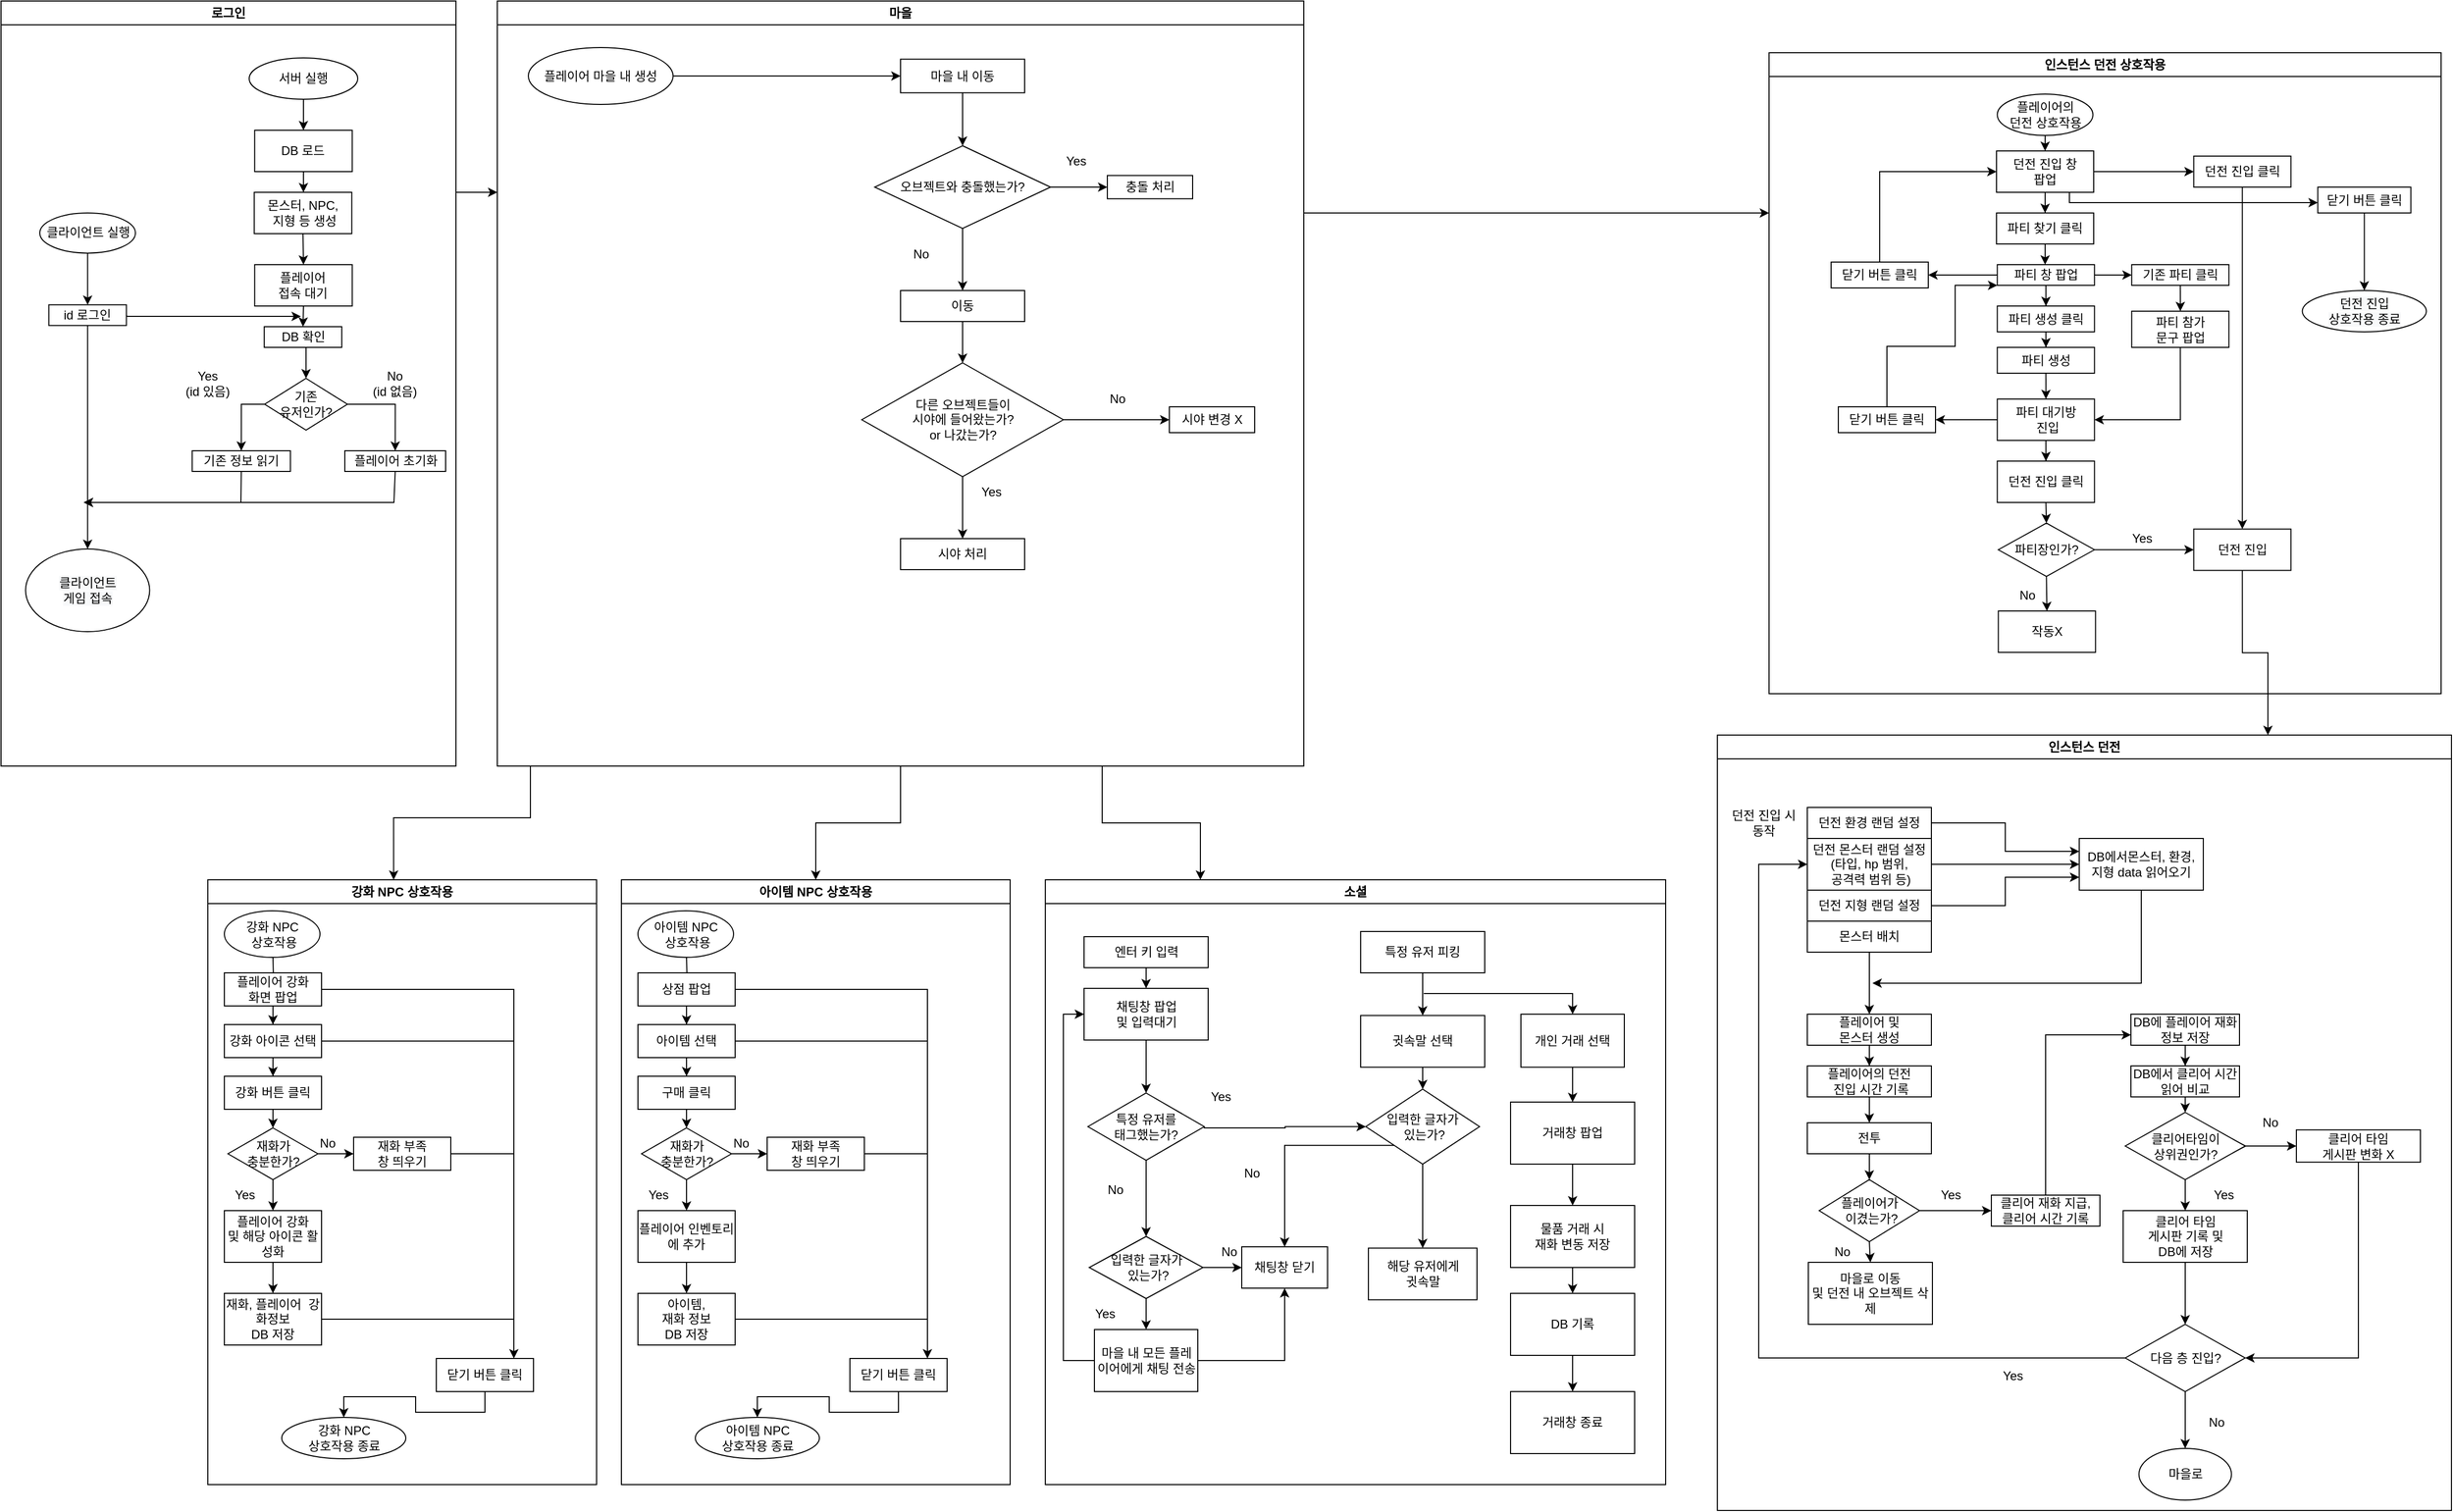 <mxfile version="20.5.3" type="device"><diagram id="QH_POY-4sDRVfbJ4TR8_" name="페이지-1"><mxGraphModel dx="2076" dy="1094" grid="1" gridSize="10" guides="1" tooltips="1" connect="1" arrows="1" fold="1" page="1" pageScale="1" pageWidth="827" pageHeight="1169" math="0" shadow="0"><root><mxCell id="0"/><mxCell id="1" parent="0"/><mxCell id="MwmLvN0mgIQvd4lEGX2p-2" value="" style="endArrow=classic;html=1;rounded=0;exitX=0.5;exitY=1;exitDx=0;exitDy=0;entryX=0.5;entryY=0;entryDx=0;entryDy=0;" parent="1" target="MwmLvN0mgIQvd4lEGX2p-14" edge="1"><mxGeometry width="50" height="50" relative="1" as="geometry"><mxPoint x="93.75" y="253.82" as="sourcePoint"/><mxPoint x="93.75" y="283.82" as="targetPoint"/></mxGeometry></mxCell><mxCell id="MwmLvN0mgIQvd4lEGX2p-28" style="edgeStyle=orthogonalEdgeStyle;rounded=0;orthogonalLoop=1;jettySize=auto;html=1;exitX=1;exitY=0.5;exitDx=0;exitDy=0;entryX=0.5;entryY=0;entryDx=0;entryDy=0;" parent="1" source="MwmLvN0mgIQvd4lEGX2p-3" target="MwmLvN0mgIQvd4lEGX2p-27" edge="1"><mxGeometry relative="1" as="geometry"/></mxCell><mxCell id="KDev0MmMDbNb4_mPlWF2-23" style="edgeStyle=orthogonalEdgeStyle;rounded=0;orthogonalLoop=1;jettySize=auto;html=1;exitX=0;exitY=0.5;exitDx=0;exitDy=0;entryX=0.5;entryY=0;entryDx=0;entryDy=0;" parent="1" source="MwmLvN0mgIQvd4lEGX2p-3" target="MwmLvN0mgIQvd4lEGX2p-23" edge="1"><mxGeometry relative="1" as="geometry"/></mxCell><mxCell id="MwmLvN0mgIQvd4lEGX2p-3" value="기존 &lt;br&gt;유저인가?" style="rhombus;whiteSpace=wrap;html=1;" parent="1" vertex="1"><mxGeometry x="265" y="375" width="80" height="50" as="geometry"/></mxCell><mxCell id="MwmLvN0mgIQvd4lEGX2p-6" value="No&lt;br&gt;(id 없음)" style="text;html=1;strokeColor=none;fillColor=none;align=center;verticalAlign=middle;whiteSpace=wrap;rounded=0;" parent="1" vertex="1"><mxGeometry x="361.25" y="365" width="60" height="30" as="geometry"/></mxCell><mxCell id="MwmLvN0mgIQvd4lEGX2p-8" value="Yes&lt;br&gt;(id 있음)" style="text;html=1;strokeColor=none;fillColor=none;align=center;verticalAlign=middle;whiteSpace=wrap;rounded=0;" parent="1" vertex="1"><mxGeometry x="180" y="365" width="60" height="30" as="geometry"/></mxCell><mxCell id="MwmLvN0mgIQvd4lEGX2p-10" value="클라이언트 실행" style="ellipse;whiteSpace=wrap;html=1;" parent="1" vertex="1"><mxGeometry x="47.5" y="215" width="92.5" height="38.82" as="geometry"/></mxCell><mxCell id="KDev0MmMDbNb4_mPlWF2-25" style="edgeStyle=orthogonalEdgeStyle;rounded=0;orthogonalLoop=1;jettySize=auto;html=1;exitX=1;exitY=0.5;exitDx=0;exitDy=0;" parent="1" source="MwmLvN0mgIQvd4lEGX2p-14" edge="1"><mxGeometry relative="1" as="geometry"><mxPoint x="300" y="315" as="targetPoint"/><Array as="points"><mxPoint x="131" y="315"/></Array></mxGeometry></mxCell><mxCell id="KDev0MmMDbNb4_mPlWF2-27" style="edgeStyle=orthogonalEdgeStyle;rounded=0;orthogonalLoop=1;jettySize=auto;html=1;exitX=0.5;exitY=1;exitDx=0;exitDy=0;entryX=0.5;entryY=0;entryDx=0;entryDy=0;" parent="1" source="MwmLvN0mgIQvd4lEGX2p-14" target="esUDqejur3f2qssq9jOm-7" edge="1"><mxGeometry relative="1" as="geometry"><mxPoint x="93.125" y="525" as="targetPoint"/></mxGeometry></mxCell><mxCell id="MwmLvN0mgIQvd4lEGX2p-14" value="id 로그인" style="rounded=0;whiteSpace=wrap;html=1;" parent="1" vertex="1"><mxGeometry x="56.25" y="303.82" width="75" height="20" as="geometry"/></mxCell><mxCell id="MwmLvN0mgIQvd4lEGX2p-17" value="" style="endArrow=classic;html=1;rounded=0;exitX=0.5;exitY=1;exitDx=0;exitDy=0;entryX=0.5;entryY=0;entryDx=0;entryDy=0;" parent="1" source="MwmLvN0mgIQvd4lEGX2p-14" edge="1"><mxGeometry width="50" height="50" relative="1" as="geometry"><mxPoint x="103.75" y="313.82" as="sourcePoint"/><mxPoint x="93.75" y="323.82" as="targetPoint"/></mxGeometry></mxCell><mxCell id="MwmLvN0mgIQvd4lEGX2p-23" value="기존 정보 읽기" style="rounded=0;whiteSpace=wrap;html=1;" parent="1" vertex="1"><mxGeometry x="194.87" y="445" width="95" height="20" as="geometry"/></mxCell><mxCell id="MwmLvN0mgIQvd4lEGX2p-27" value="플레이어 초기화" style="rounded=0;whiteSpace=wrap;html=1;" parent="1" vertex="1"><mxGeometry x="342.5" y="445" width="97.5" height="20" as="geometry"/></mxCell><mxCell id="MwmLvN0mgIQvd4lEGX2p-36" value="강화 NPC 상호작용" style="swimlane;whiteSpace=wrap;html=1;" parent="1" vertex="1"><mxGeometry x="210" y="860" width="376" height="585" as="geometry"/></mxCell><mxCell id="MwmLvN0mgIQvd4lEGX2p-40" style="edgeStyle=orthogonalEdgeStyle;rounded=0;orthogonalLoop=1;jettySize=auto;html=1;exitX=0.5;exitY=1;exitDx=0;exitDy=0;" parent="MwmLvN0mgIQvd4lEGX2p-36" target="MwmLvN0mgIQvd4lEGX2p-39" edge="1"><mxGeometry relative="1" as="geometry"><mxPoint x="63" y="75" as="sourcePoint"/></mxGeometry></mxCell><mxCell id="MwmLvN0mgIQvd4lEGX2p-42" style="edgeStyle=orthogonalEdgeStyle;rounded=0;orthogonalLoop=1;jettySize=auto;html=1;exitX=0.5;exitY=1;exitDx=0;exitDy=0;" parent="MwmLvN0mgIQvd4lEGX2p-36" source="MwmLvN0mgIQvd4lEGX2p-39" target="MwmLvN0mgIQvd4lEGX2p-41" edge="1"><mxGeometry relative="1" as="geometry"/></mxCell><mxCell id="MwmLvN0mgIQvd4lEGX2p-44" style="edgeStyle=orthogonalEdgeStyle;rounded=0;orthogonalLoop=1;jettySize=auto;html=1;exitX=1;exitY=0.5;exitDx=0;exitDy=0;" parent="MwmLvN0mgIQvd4lEGX2p-36" source="MwmLvN0mgIQvd4lEGX2p-39" target="MwmLvN0mgIQvd4lEGX2p-43" edge="1"><mxGeometry relative="1" as="geometry"><Array as="points"><mxPoint x="296" y="106"/></Array></mxGeometry></mxCell><mxCell id="MwmLvN0mgIQvd4lEGX2p-39" value="플레이어 강화 &lt;br&gt;화면 팝업" style="rounded=0;whiteSpace=wrap;html=1;" parent="MwmLvN0mgIQvd4lEGX2p-36" vertex="1"><mxGeometry x="16" y="90" width="94" height="32" as="geometry"/></mxCell><mxCell id="MwmLvN0mgIQvd4lEGX2p-46" style="edgeStyle=orthogonalEdgeStyle;rounded=0;orthogonalLoop=1;jettySize=auto;html=1;exitX=0.5;exitY=1;exitDx=0;exitDy=0;" parent="MwmLvN0mgIQvd4lEGX2p-36" source="MwmLvN0mgIQvd4lEGX2p-41" target="MwmLvN0mgIQvd4lEGX2p-45" edge="1"><mxGeometry relative="1" as="geometry"/></mxCell><mxCell id="MwmLvN0mgIQvd4lEGX2p-41" value="강화 아이콘 선택" style="rounded=0;whiteSpace=wrap;html=1;" parent="MwmLvN0mgIQvd4lEGX2p-36" vertex="1"><mxGeometry x="16" y="140" width="94" height="32" as="geometry"/></mxCell><mxCell id="MwmLvN0mgIQvd4lEGX2p-67" style="edgeStyle=orthogonalEdgeStyle;rounded=0;orthogonalLoop=1;jettySize=auto;html=1;exitX=0.5;exitY=1;exitDx=0;exitDy=0;entryX=0.5;entryY=0;entryDx=0;entryDy=0;" parent="MwmLvN0mgIQvd4lEGX2p-36" source="MwmLvN0mgIQvd4lEGX2p-43" target="esUDqejur3f2qssq9jOm-6" edge="1"><mxGeometry relative="1" as="geometry"><mxPoint x="132.929" y="513" as="targetPoint"/></mxGeometry></mxCell><mxCell id="MwmLvN0mgIQvd4lEGX2p-43" value="닫기 버튼 클릭" style="rounded=0;whiteSpace=wrap;html=1;" parent="MwmLvN0mgIQvd4lEGX2p-36" vertex="1"><mxGeometry x="221" y="463" width="94" height="32" as="geometry"/></mxCell><mxCell id="MwmLvN0mgIQvd4lEGX2p-48" style="edgeStyle=orthogonalEdgeStyle;rounded=0;orthogonalLoop=1;jettySize=auto;html=1;exitX=0.5;exitY=1;exitDx=0;exitDy=0;entryX=0.5;entryY=0;entryDx=0;entryDy=0;" parent="MwmLvN0mgIQvd4lEGX2p-36" source="MwmLvN0mgIQvd4lEGX2p-45" target="MwmLvN0mgIQvd4lEGX2p-47" edge="1"><mxGeometry relative="1" as="geometry"/></mxCell><mxCell id="MwmLvN0mgIQvd4lEGX2p-45" value="강화 버튼 클릭" style="rounded=0;whiteSpace=wrap;html=1;" parent="MwmLvN0mgIQvd4lEGX2p-36" vertex="1"><mxGeometry x="16" y="190" width="94" height="32" as="geometry"/></mxCell><mxCell id="MwmLvN0mgIQvd4lEGX2p-51" style="edgeStyle=orthogonalEdgeStyle;rounded=0;orthogonalLoop=1;jettySize=auto;html=1;exitX=0.5;exitY=1;exitDx=0;exitDy=0;entryX=0.5;entryY=0;entryDx=0;entryDy=0;" parent="MwmLvN0mgIQvd4lEGX2p-36" source="MwmLvN0mgIQvd4lEGX2p-47" target="MwmLvN0mgIQvd4lEGX2p-50" edge="1"><mxGeometry relative="1" as="geometry"/></mxCell><mxCell id="MwmLvN0mgIQvd4lEGX2p-54" style="edgeStyle=orthogonalEdgeStyle;rounded=0;orthogonalLoop=1;jettySize=auto;html=1;exitX=1;exitY=0.5;exitDx=0;exitDy=0;entryX=0;entryY=0.5;entryDx=0;entryDy=0;" parent="MwmLvN0mgIQvd4lEGX2p-36" source="MwmLvN0mgIQvd4lEGX2p-47" target="MwmLvN0mgIQvd4lEGX2p-56" edge="1"><mxGeometry relative="1" as="geometry"><mxPoint x="113" y="265" as="targetPoint"/></mxGeometry></mxCell><mxCell id="MwmLvN0mgIQvd4lEGX2p-47" value="재화가 &lt;br&gt;충분한가?" style="rhombus;whiteSpace=wrap;html=1;" parent="MwmLvN0mgIQvd4lEGX2p-36" vertex="1"><mxGeometry x="19.5" y="240" width="87" height="50" as="geometry"/></mxCell><mxCell id="MwmLvN0mgIQvd4lEGX2p-318" style="edgeStyle=orthogonalEdgeStyle;rounded=0;orthogonalLoop=1;jettySize=auto;html=1;exitX=0.5;exitY=1;exitDx=0;exitDy=0;" parent="MwmLvN0mgIQvd4lEGX2p-36" source="MwmLvN0mgIQvd4lEGX2p-50" target="MwmLvN0mgIQvd4lEGX2p-317" edge="1"><mxGeometry relative="1" as="geometry"/></mxCell><mxCell id="MwmLvN0mgIQvd4lEGX2p-50" value="플레이어 강화&lt;br&gt;및 해당 아이콘 활성화" style="rounded=0;whiteSpace=wrap;html=1;" parent="MwmLvN0mgIQvd4lEGX2p-36" vertex="1"><mxGeometry x="16" y="320" width="94" height="50" as="geometry"/></mxCell><mxCell id="MwmLvN0mgIQvd4lEGX2p-52" value="Yes" style="text;html=1;strokeColor=none;fillColor=none;align=center;verticalAlign=middle;whiteSpace=wrap;rounded=0;" parent="MwmLvN0mgIQvd4lEGX2p-36" vertex="1"><mxGeometry x="6" y="290" width="60" height="30" as="geometry"/></mxCell><mxCell id="MwmLvN0mgIQvd4lEGX2p-56" value="재화 부족&lt;br&gt;창 띄우기" style="rounded=0;whiteSpace=wrap;html=1;" parent="MwmLvN0mgIQvd4lEGX2p-36" vertex="1"><mxGeometry x="141" y="249" width="94" height="32" as="geometry"/></mxCell><mxCell id="MwmLvN0mgIQvd4lEGX2p-55" value="No" style="text;html=1;strokeColor=none;fillColor=none;align=center;verticalAlign=middle;whiteSpace=wrap;rounded=0;" parent="MwmLvN0mgIQvd4lEGX2p-36" vertex="1"><mxGeometry x="86" y="240" width="60" height="30" as="geometry"/></mxCell><mxCell id="MwmLvN0mgIQvd4lEGX2p-59" value="" style="endArrow=none;html=1;rounded=0;exitX=1;exitY=0.5;exitDx=0;exitDy=0;" parent="MwmLvN0mgIQvd4lEGX2p-36" source="MwmLvN0mgIQvd4lEGX2p-41" edge="1"><mxGeometry width="50" height="50" relative="1" as="geometry"><mxPoint x="156" y="190" as="sourcePoint"/><mxPoint x="296" y="156" as="targetPoint"/></mxGeometry></mxCell><mxCell id="MwmLvN0mgIQvd4lEGX2p-62" value="" style="endArrow=none;html=1;rounded=0;exitX=1;exitY=0.5;exitDx=0;exitDy=0;" parent="MwmLvN0mgIQvd4lEGX2p-36" source="MwmLvN0mgIQvd4lEGX2p-56" edge="1"><mxGeometry width="50" height="50" relative="1" as="geometry"><mxPoint x="424" y="256" as="sourcePoint"/><mxPoint x="296" y="265" as="targetPoint"/></mxGeometry></mxCell><mxCell id="MwmLvN0mgIQvd4lEGX2p-65" value="" style="endArrow=none;html=1;rounded=0;exitX=1;exitY=0.5;exitDx=0;exitDy=0;" parent="MwmLvN0mgIQvd4lEGX2p-36" source="MwmLvN0mgIQvd4lEGX2p-317" edge="1"><mxGeometry width="50" height="50" relative="1" as="geometry"><mxPoint x="424" y="256" as="sourcePoint"/><mxPoint x="296" y="425" as="targetPoint"/></mxGeometry></mxCell><mxCell id="MwmLvN0mgIQvd4lEGX2p-93" value="강화 NPC&lt;br&gt;&amp;nbsp;상호작용" style="ellipse;whiteSpace=wrap;html=1;" parent="MwmLvN0mgIQvd4lEGX2p-36" vertex="1"><mxGeometry x="16" y="30" width="92.5" height="45" as="geometry"/></mxCell><mxCell id="MwmLvN0mgIQvd4lEGX2p-317" value="재화, 플레이어&amp;nbsp; 강화정보 &lt;br&gt;DB 저장" style="rounded=0;whiteSpace=wrap;html=1;" parent="MwmLvN0mgIQvd4lEGX2p-36" vertex="1"><mxGeometry x="16" y="400" width="94" height="50" as="geometry"/></mxCell><mxCell id="esUDqejur3f2qssq9jOm-6" value="강화 NPC&lt;br&gt;상호작용 종료" style="ellipse;whiteSpace=wrap;html=1;rounded=0;" vertex="1" parent="MwmLvN0mgIQvd4lEGX2p-36"><mxGeometry x="71.5" y="520" width="120" height="40" as="geometry"/></mxCell><mxCell id="MwmLvN0mgIQvd4lEGX2p-68" value="인스턴스 던전 상호작용" style="swimlane;whiteSpace=wrap;html=1;" parent="1" vertex="1"><mxGeometry x="1720" y="60" width="650" height="620" as="geometry"/></mxCell><mxCell id="MwmLvN0mgIQvd4lEGX2p-96" style="edgeStyle=orthogonalEdgeStyle;rounded=0;orthogonalLoop=1;jettySize=auto;html=1;exitX=0.5;exitY=1;exitDx=0;exitDy=0;entryX=0.5;entryY=0;entryDx=0;entryDy=0;" parent="MwmLvN0mgIQvd4lEGX2p-68" source="MwmLvN0mgIQvd4lEGX2p-94" target="MwmLvN0mgIQvd4lEGX2p-95" edge="1"><mxGeometry relative="1" as="geometry"/></mxCell><mxCell id="MwmLvN0mgIQvd4lEGX2p-94" value="플레이어의&lt;br&gt;던전 상호작용" style="ellipse;whiteSpace=wrap;html=1;" parent="MwmLvN0mgIQvd4lEGX2p-68" vertex="1"><mxGeometry x="220.75" y="40" width="92.5" height="40" as="geometry"/></mxCell><mxCell id="MwmLvN0mgIQvd4lEGX2p-100" style="edgeStyle=orthogonalEdgeStyle;rounded=0;orthogonalLoop=1;jettySize=auto;html=1;exitX=0.5;exitY=1;exitDx=0;exitDy=0;" parent="MwmLvN0mgIQvd4lEGX2p-68" source="MwmLvN0mgIQvd4lEGX2p-95" target="MwmLvN0mgIQvd4lEGX2p-99" edge="1"><mxGeometry relative="1" as="geometry"/></mxCell><mxCell id="MwmLvN0mgIQvd4lEGX2p-102" style="edgeStyle=orthogonalEdgeStyle;rounded=0;orthogonalLoop=1;jettySize=auto;html=1;exitX=1;exitY=0.5;exitDx=0;exitDy=0;" parent="MwmLvN0mgIQvd4lEGX2p-68" source="MwmLvN0mgIQvd4lEGX2p-95" target="MwmLvN0mgIQvd4lEGX2p-101" edge="1"><mxGeometry relative="1" as="geometry"/></mxCell><mxCell id="MwmLvN0mgIQvd4lEGX2p-149" style="edgeStyle=orthogonalEdgeStyle;rounded=0;orthogonalLoop=1;jettySize=auto;html=1;exitX=0.75;exitY=1;exitDx=0;exitDy=0;" parent="MwmLvN0mgIQvd4lEGX2p-68" source="MwmLvN0mgIQvd4lEGX2p-95" target="MwmLvN0mgIQvd4lEGX2p-148" edge="1"><mxGeometry relative="1" as="geometry"><Array as="points"><mxPoint x="290.75" y="145"/><mxPoint x="607.75" y="145"/></Array></mxGeometry></mxCell><mxCell id="MwmLvN0mgIQvd4lEGX2p-95" value="던전 진입 창&lt;br&gt;팝업" style="rounded=0;whiteSpace=wrap;html=1;" parent="MwmLvN0mgIQvd4lEGX2p-68" vertex="1"><mxGeometry x="220" y="95" width="94" height="40" as="geometry"/></mxCell><mxCell id="MwmLvN0mgIQvd4lEGX2p-107" style="edgeStyle=orthogonalEdgeStyle;rounded=0;orthogonalLoop=1;jettySize=auto;html=1;exitX=0.5;exitY=1;exitDx=0;exitDy=0;" parent="MwmLvN0mgIQvd4lEGX2p-68" source="MwmLvN0mgIQvd4lEGX2p-99" target="MwmLvN0mgIQvd4lEGX2p-106" edge="1"><mxGeometry relative="1" as="geometry"/></mxCell><mxCell id="MwmLvN0mgIQvd4lEGX2p-99" value="파티 찾기 클릭" style="rounded=0;whiteSpace=wrap;html=1;" parent="MwmLvN0mgIQvd4lEGX2p-68" vertex="1"><mxGeometry x="220" y="155" width="94" height="30" as="geometry"/></mxCell><mxCell id="MwmLvN0mgIQvd4lEGX2p-146" style="edgeStyle=orthogonalEdgeStyle;rounded=0;orthogonalLoop=1;jettySize=auto;html=1;exitX=0.5;exitY=1;exitDx=0;exitDy=0;entryX=0.5;entryY=0;entryDx=0;entryDy=0;" parent="MwmLvN0mgIQvd4lEGX2p-68" source="MwmLvN0mgIQvd4lEGX2p-101" target="MwmLvN0mgIQvd4lEGX2p-145" edge="1"><mxGeometry relative="1" as="geometry"/></mxCell><mxCell id="MwmLvN0mgIQvd4lEGX2p-101" value="던전 진입 클릭" style="rounded=0;whiteSpace=wrap;html=1;" parent="MwmLvN0mgIQvd4lEGX2p-68" vertex="1"><mxGeometry x="410.75" y="100" width="94" height="30" as="geometry"/></mxCell><mxCell id="MwmLvN0mgIQvd4lEGX2p-120" style="edgeStyle=orthogonalEdgeStyle;rounded=0;orthogonalLoop=1;jettySize=auto;html=1;exitX=0.5;exitY=1;exitDx=0;exitDy=0;" parent="MwmLvN0mgIQvd4lEGX2p-68" source="MwmLvN0mgIQvd4lEGX2p-106" target="MwmLvN0mgIQvd4lEGX2p-119" edge="1"><mxGeometry relative="1" as="geometry"/></mxCell><mxCell id="MwmLvN0mgIQvd4lEGX2p-124" style="edgeStyle=orthogonalEdgeStyle;rounded=0;orthogonalLoop=1;jettySize=auto;html=1;exitX=1;exitY=0.5;exitDx=0;exitDy=0;" parent="MwmLvN0mgIQvd4lEGX2p-68" source="MwmLvN0mgIQvd4lEGX2p-106" target="MwmLvN0mgIQvd4lEGX2p-123" edge="1"><mxGeometry relative="1" as="geometry"/></mxCell><mxCell id="MwmLvN0mgIQvd4lEGX2p-162" style="edgeStyle=orthogonalEdgeStyle;rounded=0;orthogonalLoop=1;jettySize=auto;html=1;exitX=0;exitY=0.5;exitDx=0;exitDy=0;entryX=1;entryY=0.5;entryDx=0;entryDy=0;" parent="MwmLvN0mgIQvd4lEGX2p-68" source="MwmLvN0mgIQvd4lEGX2p-106" target="MwmLvN0mgIQvd4lEGX2p-155" edge="1"><mxGeometry relative="1" as="geometry"/></mxCell><mxCell id="MwmLvN0mgIQvd4lEGX2p-106" value="파티 창 팝업" style="rounded=0;whiteSpace=wrap;html=1;" parent="MwmLvN0mgIQvd4lEGX2p-68" vertex="1"><mxGeometry x="220.75" y="205" width="94" height="20" as="geometry"/></mxCell><mxCell id="MwmLvN0mgIQvd4lEGX2p-122" style="edgeStyle=orthogonalEdgeStyle;rounded=0;orthogonalLoop=1;jettySize=auto;html=1;exitX=0.5;exitY=1;exitDx=0;exitDy=0;" parent="MwmLvN0mgIQvd4lEGX2p-68" source="MwmLvN0mgIQvd4lEGX2p-119" target="MwmLvN0mgIQvd4lEGX2p-121" edge="1"><mxGeometry relative="1" as="geometry"/></mxCell><mxCell id="MwmLvN0mgIQvd4lEGX2p-119" value="파티 생성 클릭" style="rounded=0;whiteSpace=wrap;html=1;" parent="MwmLvN0mgIQvd4lEGX2p-68" vertex="1"><mxGeometry x="220.75" y="245" width="94" height="25" as="geometry"/></mxCell><mxCell id="MwmLvN0mgIQvd4lEGX2p-128" style="edgeStyle=orthogonalEdgeStyle;rounded=0;orthogonalLoop=1;jettySize=auto;html=1;exitX=0.5;exitY=1;exitDx=0;exitDy=0;" parent="MwmLvN0mgIQvd4lEGX2p-68" source="MwmLvN0mgIQvd4lEGX2p-121" target="MwmLvN0mgIQvd4lEGX2p-127" edge="1"><mxGeometry relative="1" as="geometry"/></mxCell><mxCell id="MwmLvN0mgIQvd4lEGX2p-121" value="파티 생성" style="rounded=0;whiteSpace=wrap;html=1;" parent="MwmLvN0mgIQvd4lEGX2p-68" vertex="1"><mxGeometry x="220.75" y="285" width="94" height="25" as="geometry"/></mxCell><mxCell id="MwmLvN0mgIQvd4lEGX2p-126" style="edgeStyle=orthogonalEdgeStyle;rounded=0;orthogonalLoop=1;jettySize=auto;html=1;exitX=0.5;exitY=1;exitDx=0;exitDy=0;" parent="MwmLvN0mgIQvd4lEGX2p-68" source="MwmLvN0mgIQvd4lEGX2p-123" target="MwmLvN0mgIQvd4lEGX2p-125" edge="1"><mxGeometry relative="1" as="geometry"/></mxCell><mxCell id="MwmLvN0mgIQvd4lEGX2p-123" value="기존 파티 클릭" style="rounded=0;whiteSpace=wrap;html=1;" parent="MwmLvN0mgIQvd4lEGX2p-68" vertex="1"><mxGeometry x="350.75" y="205" width="94" height="20" as="geometry"/></mxCell><mxCell id="MwmLvN0mgIQvd4lEGX2p-129" style="edgeStyle=orthogonalEdgeStyle;rounded=0;orthogonalLoop=1;jettySize=auto;html=1;exitX=0.5;exitY=1;exitDx=0;exitDy=0;entryX=1;entryY=0.5;entryDx=0;entryDy=0;" parent="MwmLvN0mgIQvd4lEGX2p-68" source="MwmLvN0mgIQvd4lEGX2p-125" target="MwmLvN0mgIQvd4lEGX2p-127" edge="1"><mxGeometry relative="1" as="geometry"/></mxCell><mxCell id="MwmLvN0mgIQvd4lEGX2p-125" value="파티 참가 &lt;br&gt;문구 팝업" style="rounded=0;whiteSpace=wrap;html=1;" parent="MwmLvN0mgIQvd4lEGX2p-68" vertex="1"><mxGeometry x="350.75" y="250" width="94" height="35" as="geometry"/></mxCell><mxCell id="MwmLvN0mgIQvd4lEGX2p-131" style="edgeStyle=orthogonalEdgeStyle;rounded=0;orthogonalLoop=1;jettySize=auto;html=1;exitX=0.5;exitY=1;exitDx=0;exitDy=0;" parent="MwmLvN0mgIQvd4lEGX2p-68" source="MwmLvN0mgIQvd4lEGX2p-127" target="MwmLvN0mgIQvd4lEGX2p-130" edge="1"><mxGeometry relative="1" as="geometry"/></mxCell><mxCell id="MwmLvN0mgIQvd4lEGX2p-165" style="edgeStyle=orthogonalEdgeStyle;rounded=0;orthogonalLoop=1;jettySize=auto;html=1;exitX=0;exitY=0.5;exitDx=0;exitDy=0;" parent="MwmLvN0mgIQvd4lEGX2p-68" source="MwmLvN0mgIQvd4lEGX2p-127" target="MwmLvN0mgIQvd4lEGX2p-163" edge="1"><mxGeometry relative="1" as="geometry"/></mxCell><mxCell id="MwmLvN0mgIQvd4lEGX2p-127" value="파티 대기방&lt;br&gt;&amp;nbsp;진입" style="rounded=0;whiteSpace=wrap;html=1;" parent="MwmLvN0mgIQvd4lEGX2p-68" vertex="1"><mxGeometry x="220.75" y="335" width="94" height="40" as="geometry"/></mxCell><mxCell id="MwmLvN0mgIQvd4lEGX2p-133" style="edgeStyle=orthogonalEdgeStyle;rounded=0;orthogonalLoop=1;jettySize=auto;html=1;exitX=0.5;exitY=1;exitDx=0;exitDy=0;entryX=0;entryY=0.5;entryDx=0;entryDy=0;" parent="MwmLvN0mgIQvd4lEGX2p-68" source="MwmLvN0mgIQvd4lEGX2p-130" target="MwmLvN0mgIQvd4lEGX2p-132" edge="1"><mxGeometry relative="1" as="geometry"/></mxCell><mxCell id="MwmLvN0mgIQvd4lEGX2p-130" value="던전 진입 클릭" style="rounded=0;whiteSpace=wrap;html=1;" parent="MwmLvN0mgIQvd4lEGX2p-68" vertex="1"><mxGeometry x="220.75" y="395" width="94" height="40" as="geometry"/></mxCell><mxCell id="MwmLvN0mgIQvd4lEGX2p-135" style="edgeStyle=orthogonalEdgeStyle;rounded=0;orthogonalLoop=1;jettySize=auto;html=1;exitX=0.5;exitY=0;exitDx=0;exitDy=0;entryX=0;entryY=0.5;entryDx=0;entryDy=0;" parent="MwmLvN0mgIQvd4lEGX2p-68" source="MwmLvN0mgIQvd4lEGX2p-132" target="MwmLvN0mgIQvd4lEGX2p-145" edge="1"><mxGeometry relative="1" as="geometry"><mxPoint x="370.75" y="481" as="targetPoint"/></mxGeometry></mxCell><mxCell id="MwmLvN0mgIQvd4lEGX2p-137" style="edgeStyle=orthogonalEdgeStyle;rounded=0;orthogonalLoop=1;jettySize=auto;html=1;exitX=1;exitY=0.5;exitDx=0;exitDy=0;entryX=0.5;entryY=0;entryDx=0;entryDy=0;" parent="MwmLvN0mgIQvd4lEGX2p-68" source="MwmLvN0mgIQvd4lEGX2p-132" target="MwmLvN0mgIQvd4lEGX2p-144" edge="1"><mxGeometry relative="1" as="geometry"><mxPoint x="268.25" y="529" as="targetPoint"/></mxGeometry></mxCell><mxCell id="MwmLvN0mgIQvd4lEGX2p-132" value="파티장인가?" style="rhombus;whiteSpace=wrap;html=1;direction=south;" parent="MwmLvN0mgIQvd4lEGX2p-68" vertex="1"><mxGeometry x="221.75" y="455" width="93" height="51.5" as="geometry"/></mxCell><mxCell id="MwmLvN0mgIQvd4lEGX2p-143" value="Yes" style="text;html=1;strokeColor=none;fillColor=none;align=center;verticalAlign=middle;whiteSpace=wrap;rounded=0;" parent="MwmLvN0mgIQvd4lEGX2p-68" vertex="1"><mxGeometry x="330.75" y="455" width="60" height="30" as="geometry"/></mxCell><mxCell id="MwmLvN0mgIQvd4lEGX2p-144" value="작동X" style="rounded=0;whiteSpace=wrap;html=1;" parent="MwmLvN0mgIQvd4lEGX2p-68" vertex="1"><mxGeometry x="221.75" y="540" width="94" height="40" as="geometry"/></mxCell><mxCell id="MwmLvN0mgIQvd4lEGX2p-139" value="No" style="text;html=1;strokeColor=none;fillColor=none;align=center;verticalAlign=middle;whiteSpace=wrap;rounded=0;" parent="MwmLvN0mgIQvd4lEGX2p-68" vertex="1"><mxGeometry x="220" y="510" width="60" height="30" as="geometry"/></mxCell><mxCell id="MwmLvN0mgIQvd4lEGX2p-145" value="던전 진입" style="rounded=0;whiteSpace=wrap;html=1;" parent="MwmLvN0mgIQvd4lEGX2p-68" vertex="1"><mxGeometry x="410.75" y="460.75" width="94" height="40" as="geometry"/></mxCell><mxCell id="MwmLvN0mgIQvd4lEGX2p-152" style="edgeStyle=orthogonalEdgeStyle;rounded=0;orthogonalLoop=1;jettySize=auto;html=1;exitX=0.5;exitY=1;exitDx=0;exitDy=0;entryX=0.5;entryY=0;entryDx=0;entryDy=0;" parent="MwmLvN0mgIQvd4lEGX2p-68" source="MwmLvN0mgIQvd4lEGX2p-148" target="MwmLvN0mgIQvd4lEGX2p-168" edge="1"><mxGeometry relative="1" as="geometry"><mxPoint x="575.75" y="185" as="targetPoint"/></mxGeometry></mxCell><mxCell id="MwmLvN0mgIQvd4lEGX2p-148" value="닫기 버튼 클릭" style="rounded=0;whiteSpace=wrap;html=1;" parent="MwmLvN0mgIQvd4lEGX2p-68" vertex="1"><mxGeometry x="530.75" y="130" width="90" height="25" as="geometry"/></mxCell><mxCell id="MwmLvN0mgIQvd4lEGX2p-167" style="edgeStyle=orthogonalEdgeStyle;rounded=0;orthogonalLoop=1;jettySize=auto;html=1;exitX=0.5;exitY=0;exitDx=0;exitDy=0;entryX=0;entryY=0.5;entryDx=0;entryDy=0;" parent="MwmLvN0mgIQvd4lEGX2p-68" source="MwmLvN0mgIQvd4lEGX2p-155" target="MwmLvN0mgIQvd4lEGX2p-95" edge="1"><mxGeometry relative="1" as="geometry"/></mxCell><mxCell id="MwmLvN0mgIQvd4lEGX2p-155" value="닫기 버튼 클릭" style="rounded=0;whiteSpace=wrap;html=1;" parent="MwmLvN0mgIQvd4lEGX2p-68" vertex="1"><mxGeometry x="60" y="202.5" width="94" height="25" as="geometry"/></mxCell><mxCell id="MwmLvN0mgIQvd4lEGX2p-166" style="edgeStyle=orthogonalEdgeStyle;rounded=0;orthogonalLoop=1;jettySize=auto;html=1;exitX=0.5;exitY=0;exitDx=0;exitDy=0;entryX=0;entryY=1;entryDx=0;entryDy=0;" parent="MwmLvN0mgIQvd4lEGX2p-68" source="MwmLvN0mgIQvd4lEGX2p-163" target="MwmLvN0mgIQvd4lEGX2p-106" edge="1"><mxGeometry relative="1" as="geometry"><Array as="points"><mxPoint x="114" y="284"/><mxPoint x="180" y="284"/><mxPoint x="180" y="225"/></Array></mxGeometry></mxCell><mxCell id="MwmLvN0mgIQvd4lEGX2p-163" value="닫기 버튼 클릭" style="rounded=0;whiteSpace=wrap;html=1;" parent="MwmLvN0mgIQvd4lEGX2p-68" vertex="1"><mxGeometry x="67" y="342.5" width="94" height="25" as="geometry"/></mxCell><mxCell id="MwmLvN0mgIQvd4lEGX2p-168" value="&lt;span style=&quot;color: rgb(0, 0, 0); font-family: Helvetica; font-size: 12px; font-style: normal; font-variant-ligatures: normal; font-variant-caps: normal; font-weight: 400; letter-spacing: normal; orphans: 2; text-align: center; text-indent: 0px; text-transform: none; widows: 2; word-spacing: 0px; -webkit-text-stroke-width: 0px; background-color: rgb(248, 249, 250); text-decoration-thickness: initial; text-decoration-style: initial; text-decoration-color: initial; float: none; display: inline !important;&quot;&gt;던전 진입&lt;/span&gt;&lt;br style=&quot;color: rgb(0, 0, 0); font-family: Helvetica; font-size: 12px; font-style: normal; font-variant-ligatures: normal; font-variant-caps: normal; font-weight: 400; letter-spacing: normal; orphans: 2; text-align: center; text-indent: 0px; text-transform: none; widows: 2; word-spacing: 0px; -webkit-text-stroke-width: 0px; background-color: rgb(248, 249, 250); text-decoration-thickness: initial; text-decoration-style: initial; text-decoration-color: initial;&quot;&gt;&lt;span style=&quot;color: rgb(0, 0, 0); font-family: Helvetica; font-size: 12px; font-style: normal; font-variant-ligatures: normal; font-variant-caps: normal; font-weight: 400; letter-spacing: normal; orphans: 2; text-align: center; text-indent: 0px; text-transform: none; widows: 2; word-spacing: 0px; -webkit-text-stroke-width: 0px; background-color: rgb(248, 249, 250); text-decoration-thickness: initial; text-decoration-style: initial; text-decoration-color: initial; float: none; display: inline !important;&quot;&gt;상호작용 종료&lt;/span&gt;" style="ellipse;whiteSpace=wrap;html=1;" parent="MwmLvN0mgIQvd4lEGX2p-68" vertex="1"><mxGeometry x="515.75" y="230" width="120" height="40" as="geometry"/></mxCell><mxCell id="MwmLvN0mgIQvd4lEGX2p-170" style="edgeStyle=orthogonalEdgeStyle;rounded=0;orthogonalLoop=1;jettySize=auto;html=1;exitX=0.5;exitY=1;exitDx=0;exitDy=0;entryX=0.75;entryY=0;entryDx=0;entryDy=0;" parent="1" source="MwmLvN0mgIQvd4lEGX2p-145" target="MwmLvN0mgIQvd4lEGX2p-171" edge="1"><mxGeometry relative="1" as="geometry"><mxPoint x="1867.75" y="710" as="targetPoint"/></mxGeometry></mxCell><mxCell id="MwmLvN0mgIQvd4lEGX2p-171" value="인스턴스 던전" style="swimlane;whiteSpace=wrap;html=1;" parent="1" vertex="1"><mxGeometry x="1670" y="720" width="710" height="750" as="geometry"/></mxCell><mxCell id="MwmLvN0mgIQvd4lEGX2p-233" style="edgeStyle=orthogonalEdgeStyle;rounded=0;orthogonalLoop=1;jettySize=auto;html=1;exitX=1;exitY=0.5;exitDx=0;exitDy=0;entryX=0;entryY=0.25;entryDx=0;entryDy=0;" parent="MwmLvN0mgIQvd4lEGX2p-171" source="MwmLvN0mgIQvd4lEGX2p-216" target="MwmLvN0mgIQvd4lEGX2p-229" edge="1"><mxGeometry relative="1" as="geometry"/></mxCell><mxCell id="MwmLvN0mgIQvd4lEGX2p-216" value="던전 환경 랜덤 설정" style="rounded=0;whiteSpace=wrap;html=1;" parent="MwmLvN0mgIQvd4lEGX2p-171" vertex="1"><mxGeometry x="87" y="70" width="120" height="30" as="geometry"/></mxCell><mxCell id="MwmLvN0mgIQvd4lEGX2p-217" value="던전 진입 시 동작" style="text;html=1;strokeColor=none;fillColor=none;align=center;verticalAlign=middle;whiteSpace=wrap;rounded=0;" parent="MwmLvN0mgIQvd4lEGX2p-171" vertex="1"><mxGeometry x="10" y="70" width="70" height="30" as="geometry"/></mxCell><mxCell id="MwmLvN0mgIQvd4lEGX2p-230" style="edgeStyle=orthogonalEdgeStyle;rounded=0;orthogonalLoop=1;jettySize=auto;html=1;exitX=1;exitY=0.5;exitDx=0;exitDy=0;" parent="MwmLvN0mgIQvd4lEGX2p-171" source="MwmLvN0mgIQvd4lEGX2p-218" target="MwmLvN0mgIQvd4lEGX2p-229" edge="1"><mxGeometry relative="1" as="geometry"/></mxCell><mxCell id="MwmLvN0mgIQvd4lEGX2p-218" value="던전 몬스터 랜덤 설정&lt;br&gt;(타입, hp 범위,&lt;br&gt;&amp;nbsp;공격력 범위 등)" style="rounded=0;whiteSpace=wrap;html=1;" parent="MwmLvN0mgIQvd4lEGX2p-171" vertex="1"><mxGeometry x="87" y="100" width="120" height="50" as="geometry"/></mxCell><mxCell id="MwmLvN0mgIQvd4lEGX2p-231" style="edgeStyle=orthogonalEdgeStyle;rounded=0;orthogonalLoop=1;jettySize=auto;html=1;exitX=1;exitY=0.5;exitDx=0;exitDy=0;entryX=0;entryY=0.75;entryDx=0;entryDy=0;" parent="MwmLvN0mgIQvd4lEGX2p-171" source="MwmLvN0mgIQvd4lEGX2p-219" target="MwmLvN0mgIQvd4lEGX2p-229" edge="1"><mxGeometry relative="1" as="geometry"/></mxCell><mxCell id="MwmLvN0mgIQvd4lEGX2p-219" value="던전 지형 랜덤 설정" style="rounded=0;whiteSpace=wrap;html=1;" parent="MwmLvN0mgIQvd4lEGX2p-171" vertex="1"><mxGeometry x="87" y="150" width="120" height="30" as="geometry"/></mxCell><mxCell id="MwmLvN0mgIQvd4lEGX2p-222" style="edgeStyle=orthogonalEdgeStyle;rounded=0;orthogonalLoop=1;jettySize=auto;html=1;exitX=0.5;exitY=1;exitDx=0;exitDy=0;" parent="MwmLvN0mgIQvd4lEGX2p-171" source="MwmLvN0mgIQvd4lEGX2p-220" target="MwmLvN0mgIQvd4lEGX2p-221" edge="1"><mxGeometry relative="1" as="geometry"/></mxCell><mxCell id="MwmLvN0mgIQvd4lEGX2p-220" value="몬스터 배치" style="rounded=0;whiteSpace=wrap;html=1;" parent="MwmLvN0mgIQvd4lEGX2p-171" vertex="1"><mxGeometry x="87" y="180" width="120" height="30" as="geometry"/></mxCell><mxCell id="MwmLvN0mgIQvd4lEGX2p-224" style="edgeStyle=orthogonalEdgeStyle;rounded=0;orthogonalLoop=1;jettySize=auto;html=1;exitX=0.5;exitY=1;exitDx=0;exitDy=0;" parent="MwmLvN0mgIQvd4lEGX2p-171" source="MwmLvN0mgIQvd4lEGX2p-221" target="MwmLvN0mgIQvd4lEGX2p-223" edge="1"><mxGeometry relative="1" as="geometry"/></mxCell><mxCell id="MwmLvN0mgIQvd4lEGX2p-221" value="플레이어 및 &lt;br&gt;몬스터 생성" style="rounded=0;whiteSpace=wrap;html=1;" parent="MwmLvN0mgIQvd4lEGX2p-171" vertex="1"><mxGeometry x="87" y="270" width="120" height="30" as="geometry"/></mxCell><mxCell id="MwmLvN0mgIQvd4lEGX2p-226" style="edgeStyle=orthogonalEdgeStyle;rounded=0;orthogonalLoop=1;jettySize=auto;html=1;exitX=0.5;exitY=1;exitDx=0;exitDy=0;" parent="MwmLvN0mgIQvd4lEGX2p-171" source="MwmLvN0mgIQvd4lEGX2p-223" target="MwmLvN0mgIQvd4lEGX2p-225" edge="1"><mxGeometry relative="1" as="geometry"/></mxCell><mxCell id="MwmLvN0mgIQvd4lEGX2p-223" value="플레이어의 던전&lt;br&gt;&amp;nbsp;진입 시간 기록" style="rounded=0;whiteSpace=wrap;html=1;" parent="MwmLvN0mgIQvd4lEGX2p-171" vertex="1"><mxGeometry x="87" y="320" width="120" height="30" as="geometry"/></mxCell><mxCell id="MwmLvN0mgIQvd4lEGX2p-228" style="edgeStyle=orthogonalEdgeStyle;rounded=0;orthogonalLoop=1;jettySize=auto;html=1;exitX=0.5;exitY=1;exitDx=0;exitDy=0;entryX=0.5;entryY=0;entryDx=0;entryDy=0;" parent="MwmLvN0mgIQvd4lEGX2p-171" source="MwmLvN0mgIQvd4lEGX2p-225" target="MwmLvN0mgIQvd4lEGX2p-227" edge="1"><mxGeometry relative="1" as="geometry"/></mxCell><mxCell id="MwmLvN0mgIQvd4lEGX2p-225" value="전투" style="rounded=0;whiteSpace=wrap;html=1;" parent="MwmLvN0mgIQvd4lEGX2p-171" vertex="1"><mxGeometry x="87" y="375" width="120" height="30" as="geometry"/></mxCell><mxCell id="MwmLvN0mgIQvd4lEGX2p-227" value="플레이어가&lt;br&gt;&amp;nbsp;이겼는가?" style="rhombus;whiteSpace=wrap;html=1;" parent="MwmLvN0mgIQvd4lEGX2p-171" vertex="1"><mxGeometry x="98.5" y="430" width="97" height="60" as="geometry"/></mxCell><mxCell id="MwmLvN0mgIQvd4lEGX2p-235" style="edgeStyle=orthogonalEdgeStyle;rounded=0;orthogonalLoop=1;jettySize=auto;html=1;exitX=0.5;exitY=1;exitDx=0;exitDy=0;" parent="MwmLvN0mgIQvd4lEGX2p-171" source="MwmLvN0mgIQvd4lEGX2p-229" edge="1"><mxGeometry relative="1" as="geometry"><mxPoint x="150" y="240" as="targetPoint"/><Array as="points"><mxPoint x="410" y="240"/></Array></mxGeometry></mxCell><mxCell id="MwmLvN0mgIQvd4lEGX2p-229" value="DB에서몬스터, 환경, 지형 data 읽어오기" style="rounded=0;whiteSpace=wrap;html=1;" parent="MwmLvN0mgIQvd4lEGX2p-171" vertex="1"><mxGeometry x="350" y="100" width="120" height="50" as="geometry"/></mxCell><mxCell id="MwmLvN0mgIQvd4lEGX2p-238" value="No" style="text;html=1;strokeColor=none;fillColor=none;align=center;verticalAlign=middle;whiteSpace=wrap;rounded=0;" parent="MwmLvN0mgIQvd4lEGX2p-171" vertex="1"><mxGeometry x="91" y="485" width="60" height="30" as="geometry"/></mxCell><mxCell id="MwmLvN0mgIQvd4lEGX2p-239" value="마을로 이동&lt;br&gt;및 던전 내 오브젝트 삭제" style="rounded=0;whiteSpace=wrap;html=1;" parent="MwmLvN0mgIQvd4lEGX2p-171" vertex="1"><mxGeometry x="88" y="510" width="120" height="60" as="geometry"/></mxCell><mxCell id="MwmLvN0mgIQvd4lEGX2p-240" value="Yes" style="text;html=1;strokeColor=none;fillColor=none;align=center;verticalAlign=middle;whiteSpace=wrap;rounded=0;" parent="MwmLvN0mgIQvd4lEGX2p-171" vertex="1"><mxGeometry x="195.5" y="430" width="60" height="30" as="geometry"/></mxCell><mxCell id="MwmLvN0mgIQvd4lEGX2p-245" style="edgeStyle=orthogonalEdgeStyle;rounded=0;orthogonalLoop=1;jettySize=auto;html=1;exitX=0.5;exitY=0;exitDx=0;exitDy=0;" parent="MwmLvN0mgIQvd4lEGX2p-171" source="MwmLvN0mgIQvd4lEGX2p-242" target="MwmLvN0mgIQvd4lEGX2p-244" edge="1"><mxGeometry relative="1" as="geometry"><Array as="points"><mxPoint x="318" y="290"/></Array></mxGeometry></mxCell><mxCell id="MwmLvN0mgIQvd4lEGX2p-242" value="클리어 재화 지급,&lt;br&gt;클리어 시간 기록" style="rounded=0;whiteSpace=wrap;html=1;" parent="MwmLvN0mgIQvd4lEGX2p-171" vertex="1"><mxGeometry x="265" y="445" width="105" height="30" as="geometry"/></mxCell><mxCell id="MwmLvN0mgIQvd4lEGX2p-236" value="" style="endArrow=classic;html=1;rounded=0;exitX=1;exitY=0.5;exitDx=0;exitDy=0;entryX=0;entryY=0.5;entryDx=0;entryDy=0;" parent="MwmLvN0mgIQvd4lEGX2p-171" source="MwmLvN0mgIQvd4lEGX2p-227" target="MwmLvN0mgIQvd4lEGX2p-242" edge="1"><mxGeometry width="50" height="50" relative="1" as="geometry"><mxPoint x="350" y="400" as="sourcePoint"/><mxPoint x="290" y="460" as="targetPoint"/></mxGeometry></mxCell><mxCell id="MwmLvN0mgIQvd4lEGX2p-247" style="edgeStyle=orthogonalEdgeStyle;rounded=0;orthogonalLoop=1;jettySize=auto;html=1;exitX=0.5;exitY=1;exitDx=0;exitDy=0;" parent="MwmLvN0mgIQvd4lEGX2p-171" source="MwmLvN0mgIQvd4lEGX2p-244" target="MwmLvN0mgIQvd4lEGX2p-246" edge="1"><mxGeometry relative="1" as="geometry"/></mxCell><mxCell id="MwmLvN0mgIQvd4lEGX2p-244" value="DB에 플레이어 재화 정보 저장" style="rounded=0;whiteSpace=wrap;html=1;" parent="MwmLvN0mgIQvd4lEGX2p-171" vertex="1"><mxGeometry x="400" y="270" width="105" height="30" as="geometry"/></mxCell><mxCell id="MwmLvN0mgIQvd4lEGX2p-249" style="edgeStyle=orthogonalEdgeStyle;rounded=0;orthogonalLoop=1;jettySize=auto;html=1;exitX=0.5;exitY=1;exitDx=0;exitDy=0;entryX=0.5;entryY=0;entryDx=0;entryDy=0;" parent="MwmLvN0mgIQvd4lEGX2p-171" source="MwmLvN0mgIQvd4lEGX2p-246" target="MwmLvN0mgIQvd4lEGX2p-250" edge="1"><mxGeometry relative="1" as="geometry"><mxPoint x="452.474" y="375.0" as="targetPoint"/></mxGeometry></mxCell><mxCell id="MwmLvN0mgIQvd4lEGX2p-246" value="DB에서 클리어 시간 읽어 비교" style="rounded=0;whiteSpace=wrap;html=1;" parent="MwmLvN0mgIQvd4lEGX2p-171" vertex="1"><mxGeometry x="400" y="320" width="105" height="30" as="geometry"/></mxCell><mxCell id="MwmLvN0mgIQvd4lEGX2p-252" style="edgeStyle=orthogonalEdgeStyle;rounded=0;orthogonalLoop=1;jettySize=auto;html=1;exitX=1;exitY=0.5;exitDx=0;exitDy=0;" parent="MwmLvN0mgIQvd4lEGX2p-171" source="MwmLvN0mgIQvd4lEGX2p-250" edge="1"><mxGeometry relative="1" as="geometry"><mxPoint x="512.047" y="397.474" as="targetPoint"/></mxGeometry></mxCell><mxCell id="MwmLvN0mgIQvd4lEGX2p-250" value="클리어타임이&lt;br&gt;상위권인가?" style="rhombus;whiteSpace=wrap;html=1;" parent="MwmLvN0mgIQvd4lEGX2p-171" vertex="1"><mxGeometry x="394.5" y="365" width="116" height="65" as="geometry"/></mxCell><mxCell id="MwmLvN0mgIQvd4lEGX2p-237" value="" style="endArrow=classic;html=1;rounded=0;exitX=0.5;exitY=1;exitDx=0;exitDy=0;entryX=0.5;entryY=0;entryDx=0;entryDy=0;" parent="MwmLvN0mgIQvd4lEGX2p-171" source="MwmLvN0mgIQvd4lEGX2p-227" target="MwmLvN0mgIQvd4lEGX2p-239" edge="1"><mxGeometry width="50" height="50" relative="1" as="geometry"><mxPoint x="420" y="400" as="sourcePoint"/><mxPoint x="217" y="530" as="targetPoint"/></mxGeometry></mxCell><mxCell id="MwmLvN0mgIQvd4lEGX2p-262" style="edgeStyle=orthogonalEdgeStyle;rounded=0;orthogonalLoop=1;jettySize=auto;html=1;exitX=0.5;exitY=1;exitDx=0;exitDy=0;entryX=1;entryY=0.5;entryDx=0;entryDy=0;" parent="MwmLvN0mgIQvd4lEGX2p-171" source="MwmLvN0mgIQvd4lEGX2p-255" target="MwmLvN0mgIQvd4lEGX2p-261" edge="1"><mxGeometry relative="1" as="geometry"/></mxCell><mxCell id="MwmLvN0mgIQvd4lEGX2p-255" value="클리어 타임 &lt;br&gt;게시판 변화 X" style="rounded=0;whiteSpace=wrap;html=1;" parent="MwmLvN0mgIQvd4lEGX2p-171" vertex="1"><mxGeometry x="560" y="381.88" width="120" height="31.25" as="geometry"/></mxCell><mxCell id="MwmLvN0mgIQvd4lEGX2p-253" value="" style="endArrow=classic;html=1;rounded=0;exitX=1;exitY=0.5;exitDx=0;exitDy=0;entryX=0;entryY=0.5;entryDx=0;entryDy=0;" parent="MwmLvN0mgIQvd4lEGX2p-171" source="MwmLvN0mgIQvd4lEGX2p-250" target="MwmLvN0mgIQvd4lEGX2p-255" edge="1"><mxGeometry width="50" height="50" relative="1" as="geometry"><mxPoint x="270" y="470" as="sourcePoint"/><mxPoint x="570" y="397" as="targetPoint"/></mxGeometry></mxCell><mxCell id="MwmLvN0mgIQvd4lEGX2p-256" value="No" style="text;html=1;strokeColor=none;fillColor=none;align=center;verticalAlign=middle;whiteSpace=wrap;rounded=0;" parent="MwmLvN0mgIQvd4lEGX2p-171" vertex="1"><mxGeometry x="505" y="360" width="60" height="30" as="geometry"/></mxCell><mxCell id="MwmLvN0mgIQvd4lEGX2p-257" value="Yes" style="text;html=1;strokeColor=none;fillColor=none;align=center;verticalAlign=middle;whiteSpace=wrap;rounded=0;" parent="MwmLvN0mgIQvd4lEGX2p-171" vertex="1"><mxGeometry x="460" y="430" width="60" height="30" as="geometry"/></mxCell><mxCell id="MwmLvN0mgIQvd4lEGX2p-260" style="edgeStyle=orthogonalEdgeStyle;rounded=0;orthogonalLoop=1;jettySize=auto;html=1;exitX=0.5;exitY=1;exitDx=0;exitDy=0;entryX=0.5;entryY=0;entryDx=0;entryDy=0;" parent="MwmLvN0mgIQvd4lEGX2p-171" source="MwmLvN0mgIQvd4lEGX2p-258" target="MwmLvN0mgIQvd4lEGX2p-261" edge="1"><mxGeometry relative="1" as="geometry"><mxPoint x="452.5" y="550" as="targetPoint"/></mxGeometry></mxCell><mxCell id="MwmLvN0mgIQvd4lEGX2p-258" value="클리어 타임 &lt;br&gt;게시판 기록 및&lt;br&gt;DB에 저장" style="rounded=0;whiteSpace=wrap;html=1;" parent="MwmLvN0mgIQvd4lEGX2p-171" vertex="1"><mxGeometry x="392.5" y="460" width="120" height="50" as="geometry"/></mxCell><mxCell id="MwmLvN0mgIQvd4lEGX2p-254" value="" style="endArrow=classic;html=1;rounded=0;exitX=0.5;exitY=1;exitDx=0;exitDy=0;entryX=0.5;entryY=0;entryDx=0;entryDy=0;" parent="MwmLvN0mgIQvd4lEGX2p-171" source="MwmLvN0mgIQvd4lEGX2p-250" target="MwmLvN0mgIQvd4lEGX2p-258" edge="1"><mxGeometry width="50" height="50" relative="1" as="geometry"><mxPoint x="270" y="470" as="sourcePoint"/><mxPoint x="453" y="480" as="targetPoint"/></mxGeometry></mxCell><mxCell id="MwmLvN0mgIQvd4lEGX2p-261" value="다음 층 진입?" style="rhombus;whiteSpace=wrap;html=1;" parent="MwmLvN0mgIQvd4lEGX2p-171" vertex="1"><mxGeometry x="394.5" y="570" width="116" height="65" as="geometry"/></mxCell><mxCell id="MwmLvN0mgIQvd4lEGX2p-263" style="edgeStyle=orthogonalEdgeStyle;rounded=0;orthogonalLoop=1;jettySize=auto;html=1;exitX=0.5;exitY=1;exitDx=0;exitDy=0;entryX=0.5;entryY=0;entryDx=0;entryDy=0;" parent="MwmLvN0mgIQvd4lEGX2p-171" source="MwmLvN0mgIQvd4lEGX2p-261" target="MwmLvN0mgIQvd4lEGX2p-267" edge="1"><mxGeometry relative="1" as="geometry"><mxPoint x="452" y="650" as="targetPoint"/></mxGeometry></mxCell><mxCell id="MwmLvN0mgIQvd4lEGX2p-265" style="edgeStyle=orthogonalEdgeStyle;rounded=0;orthogonalLoop=1;jettySize=auto;html=1;exitX=0;exitY=0.5;exitDx=0;exitDy=0;entryX=0;entryY=0.5;entryDx=0;entryDy=0;" parent="MwmLvN0mgIQvd4lEGX2p-171" source="MwmLvN0mgIQvd4lEGX2p-261" target="MwmLvN0mgIQvd4lEGX2p-218" edge="1"><mxGeometry relative="1" as="geometry"><mxPoint x="1122.5" y="1305" as="sourcePoint"/><mxPoint x="270" y="650" as="targetPoint"/><Array as="points"><mxPoint x="40" y="603"/><mxPoint x="40" y="125"/></Array></mxGeometry></mxCell><mxCell id="MwmLvN0mgIQvd4lEGX2p-266" value="No" style="text;html=1;strokeColor=none;fillColor=none;align=center;verticalAlign=middle;whiteSpace=wrap;rounded=0;" parent="MwmLvN0mgIQvd4lEGX2p-171" vertex="1"><mxGeometry x="452.5" y="650" width="60" height="30" as="geometry"/></mxCell><mxCell id="MwmLvN0mgIQvd4lEGX2p-267" value="마을로" style="ellipse;whiteSpace=wrap;html=1;" parent="MwmLvN0mgIQvd4lEGX2p-171" vertex="1"><mxGeometry x="407.75" y="690" width="89.5" height="50" as="geometry"/></mxCell><mxCell id="MwmLvN0mgIQvd4lEGX2p-268" value="Yes" style="text;html=1;strokeColor=none;fillColor=none;align=center;verticalAlign=middle;whiteSpace=wrap;rounded=0;" parent="MwmLvN0mgIQvd4lEGX2p-171" vertex="1"><mxGeometry x="255.5" y="605" width="60" height="30" as="geometry"/></mxCell><mxCell id="esUDqejur3f2qssq9jOm-1" style="edgeStyle=orthogonalEdgeStyle;rounded=0;orthogonalLoop=1;jettySize=auto;html=1;exitX=1;exitY=0.25;exitDx=0;exitDy=0;entryX=0;entryY=0.25;entryDx=0;entryDy=0;" edge="1" parent="1" source="MwmLvN0mgIQvd4lEGX2p-319" target="MwmLvN0mgIQvd4lEGX2p-68"><mxGeometry relative="1" as="geometry"><Array as="points"><mxPoint x="1270" y="215"/></Array></mxGeometry></mxCell><mxCell id="esUDqejur3f2qssq9jOm-2" style="edgeStyle=orthogonalEdgeStyle;rounded=0;orthogonalLoop=1;jettySize=auto;html=1;exitX=0.5;exitY=1;exitDx=0;exitDy=0;entryX=0.478;entryY=0;entryDx=0;entryDy=0;entryPerimeter=0;" edge="1" parent="1" source="MwmLvN0mgIQvd4lEGX2p-319" target="MwmLvN0mgIQvd4lEGX2p-36"><mxGeometry relative="1" as="geometry"><Array as="points"><mxPoint x="522" y="750"/><mxPoint x="522" y="800"/><mxPoint x="390" y="800"/></Array></mxGeometry></mxCell><mxCell id="esUDqejur3f2qssq9jOm-66" style="edgeStyle=orthogonalEdgeStyle;rounded=0;orthogonalLoop=1;jettySize=auto;html=1;exitX=0.5;exitY=1;exitDx=0;exitDy=0;entryX=0.5;entryY=0;entryDx=0;entryDy=0;" edge="1" parent="1" source="MwmLvN0mgIQvd4lEGX2p-319" target="esUDqejur3f2qssq9jOm-13"><mxGeometry relative="1" as="geometry"/></mxCell><mxCell id="esUDqejur3f2qssq9jOm-92" style="edgeStyle=orthogonalEdgeStyle;rounded=0;orthogonalLoop=1;jettySize=auto;html=1;exitX=0.75;exitY=1;exitDx=0;exitDy=0;entryX=0.25;entryY=0;entryDx=0;entryDy=0;" edge="1" parent="1" source="MwmLvN0mgIQvd4lEGX2p-319" target="esUDqejur3f2qssq9jOm-67"><mxGeometry relative="1" as="geometry"/></mxCell><mxCell id="MwmLvN0mgIQvd4lEGX2p-319" value="마을" style="swimlane;whiteSpace=wrap;html=1;" parent="1" vertex="1"><mxGeometry x="490" y="10" width="780" height="740" as="geometry"/></mxCell><mxCell id="MwmLvN0mgIQvd4lEGX2p-350" style="edgeStyle=orthogonalEdgeStyle;rounded=0;orthogonalLoop=1;jettySize=auto;html=1;exitX=1;exitY=0.5;exitDx=0;exitDy=0;entryX=0;entryY=0.5;entryDx=0;entryDy=0;" parent="MwmLvN0mgIQvd4lEGX2p-319" source="MwmLvN0mgIQvd4lEGX2p-322" target="MwmLvN0mgIQvd4lEGX2p-351" edge="1"><mxGeometry relative="1" as="geometry"><mxPoint x="390" y="72.5" as="targetPoint"/></mxGeometry></mxCell><mxCell id="MwmLvN0mgIQvd4lEGX2p-322" value="플레이어 마을 내 생성" style="ellipse;whiteSpace=wrap;html=1;" parent="MwmLvN0mgIQvd4lEGX2p-319" vertex="1"><mxGeometry x="30" y="45" width="140" height="55" as="geometry"/></mxCell><mxCell id="MwmLvN0mgIQvd4lEGX2p-353" style="edgeStyle=orthogonalEdgeStyle;rounded=0;orthogonalLoop=1;jettySize=auto;html=1;exitX=0.5;exitY=1;exitDx=0;exitDy=0;entryX=0.5;entryY=0;entryDx=0;entryDy=0;startArrow=none;" parent="MwmLvN0mgIQvd4lEGX2p-319" source="MwmLvN0mgIQvd4lEGX2p-371" target="MwmLvN0mgIQvd4lEGX2p-354" edge="1"><mxGeometry relative="1" as="geometry"><mxPoint x="450" y="144.0" as="targetPoint"/></mxGeometry></mxCell><mxCell id="MwmLvN0mgIQvd4lEGX2p-364" style="edgeStyle=orthogonalEdgeStyle;rounded=0;orthogonalLoop=1;jettySize=auto;html=1;exitX=0.5;exitY=1;exitDx=0;exitDy=0;entryX=0.5;entryY=0;entryDx=0;entryDy=0;" parent="MwmLvN0mgIQvd4lEGX2p-319" source="MwmLvN0mgIQvd4lEGX2p-351" target="MwmLvN0mgIQvd4lEGX2p-362" edge="1"><mxGeometry relative="1" as="geometry"/></mxCell><mxCell id="MwmLvN0mgIQvd4lEGX2p-351" value="마을 내 이동" style="rounded=0;whiteSpace=wrap;html=1;" parent="MwmLvN0mgIQvd4lEGX2p-319" vertex="1"><mxGeometry x="390" y="56.25" width="120" height="32.5" as="geometry"/></mxCell><mxCell id="MwmLvN0mgIQvd4lEGX2p-354" value="다른 오브젝트들이&lt;br&gt;시야에 들어왔는가?&lt;br&gt;or 나갔는가?" style="rhombus;whiteSpace=wrap;html=1;" parent="MwmLvN0mgIQvd4lEGX2p-319" vertex="1"><mxGeometry x="352.5" y="350" width="195" height="110" as="geometry"/></mxCell><mxCell id="MwmLvN0mgIQvd4lEGX2p-358" value="No" style="text;html=1;strokeColor=none;fillColor=none;align=center;verticalAlign=middle;whiteSpace=wrap;rounded=0;" parent="MwmLvN0mgIQvd4lEGX2p-319" vertex="1"><mxGeometry x="570" y="370" width="60" height="30" as="geometry"/></mxCell><mxCell id="MwmLvN0mgIQvd4lEGX2p-359" value="시야 변경 X" style="rounded=0;whiteSpace=wrap;html=1;" parent="MwmLvN0mgIQvd4lEGX2p-319" vertex="1"><mxGeometry x="650" y="392.5" width="82.5" height="25" as="geometry"/></mxCell><mxCell id="MwmLvN0mgIQvd4lEGX2p-356" value="" style="endArrow=classic;html=1;rounded=0;exitX=1;exitY=0.5;exitDx=0;exitDy=0;entryX=0;entryY=0.5;entryDx=0;entryDy=0;" parent="MwmLvN0mgIQvd4lEGX2p-319" source="MwmLvN0mgIQvd4lEGX2p-354" target="MwmLvN0mgIQvd4lEGX2p-359" edge="1"><mxGeometry width="50" height="50" relative="1" as="geometry"><mxPoint x="297.5" y="530" as="sourcePoint"/><mxPoint x="697.5" y="415" as="targetPoint"/></mxGeometry></mxCell><mxCell id="MwmLvN0mgIQvd4lEGX2p-360" value="시야 처리" style="rounded=0;whiteSpace=wrap;html=1;" parent="MwmLvN0mgIQvd4lEGX2p-319" vertex="1"><mxGeometry x="390" y="520" width="120" height="30" as="geometry"/></mxCell><mxCell id="MwmLvN0mgIQvd4lEGX2p-357" value="" style="endArrow=classic;html=1;rounded=0;exitX=0.5;exitY=1;exitDx=0;exitDy=0;entryX=0.5;entryY=0;entryDx=0;entryDy=0;" parent="MwmLvN0mgIQvd4lEGX2p-319" source="MwmLvN0mgIQvd4lEGX2p-354" target="MwmLvN0mgIQvd4lEGX2p-360" edge="1"><mxGeometry width="50" height="50" relative="1" as="geometry"><mxPoint x="297.5" y="530" as="sourcePoint"/><mxPoint x="527.5" y="510" as="targetPoint"/></mxGeometry></mxCell><mxCell id="MwmLvN0mgIQvd4lEGX2p-361" value="Yes" style="text;html=1;strokeColor=none;fillColor=none;align=center;verticalAlign=middle;whiteSpace=wrap;rounded=0;" parent="MwmLvN0mgIQvd4lEGX2p-319" vertex="1"><mxGeometry x="447.5" y="460" width="60" height="30" as="geometry"/></mxCell><mxCell id="MwmLvN0mgIQvd4lEGX2p-373" style="edgeStyle=orthogonalEdgeStyle;rounded=0;orthogonalLoop=1;jettySize=auto;html=1;exitX=0.5;exitY=1;exitDx=0;exitDy=0;entryX=0.5;entryY=0;entryDx=0;entryDy=0;" parent="MwmLvN0mgIQvd4lEGX2p-319" source="MwmLvN0mgIQvd4lEGX2p-362" target="MwmLvN0mgIQvd4lEGX2p-371" edge="1"><mxGeometry relative="1" as="geometry"/></mxCell><mxCell id="MwmLvN0mgIQvd4lEGX2p-362" value="오브젝트와 충돌했는가?" style="rhombus;whiteSpace=wrap;html=1;" parent="MwmLvN0mgIQvd4lEGX2p-319" vertex="1"><mxGeometry x="365" y="140" width="170" height="80" as="geometry"/></mxCell><mxCell id="MwmLvN0mgIQvd4lEGX2p-368" value="충돌 처리" style="rounded=0;whiteSpace=wrap;html=1;" parent="MwmLvN0mgIQvd4lEGX2p-319" vertex="1"><mxGeometry x="590" y="168.75" width="82.5" height="22.5" as="geometry"/></mxCell><mxCell id="MwmLvN0mgIQvd4lEGX2p-367" value="" style="endArrow=classic;html=1;rounded=0;exitX=1;exitY=0.5;exitDx=0;exitDy=0;entryX=0;entryY=0.5;entryDx=0;entryDy=0;" parent="MwmLvN0mgIQvd4lEGX2p-319" source="MwmLvN0mgIQvd4lEGX2p-362" target="MwmLvN0mgIQvd4lEGX2p-368" edge="1"><mxGeometry width="50" height="50" relative="1" as="geometry"><mxPoint x="220" y="410" as="sourcePoint"/><mxPoint x="590" y="180" as="targetPoint"/></mxGeometry></mxCell><mxCell id="MwmLvN0mgIQvd4lEGX2p-369" value="No" style="text;html=1;strokeColor=none;fillColor=none;align=center;verticalAlign=middle;whiteSpace=wrap;rounded=0;" parent="MwmLvN0mgIQvd4lEGX2p-319" vertex="1"><mxGeometry x="380" y="230" width="60" height="30" as="geometry"/></mxCell><mxCell id="MwmLvN0mgIQvd4lEGX2p-370" value="Yes" style="text;html=1;strokeColor=none;fillColor=none;align=center;verticalAlign=middle;whiteSpace=wrap;rounded=0;" parent="MwmLvN0mgIQvd4lEGX2p-319" vertex="1"><mxGeometry x="530" y="140" width="60" height="30" as="geometry"/></mxCell><mxCell id="MwmLvN0mgIQvd4lEGX2p-371" value="이동" style="rounded=0;whiteSpace=wrap;html=1;" parent="MwmLvN0mgIQvd4lEGX2p-319" vertex="1"><mxGeometry x="390" y="280" width="120" height="30" as="geometry"/></mxCell><mxCell id="KDev0MmMDbNb4_mPlWF2-11" style="edgeStyle=orthogonalEdgeStyle;rounded=0;orthogonalLoop=1;jettySize=auto;html=1;exitX=0.5;exitY=1;exitDx=0;exitDy=0;entryX=0.5;entryY=0;entryDx=0;entryDy=0;" parent="1" source="KDev0MmMDbNb4_mPlWF2-9" target="KDev0MmMDbNb4_mPlWF2-12" edge="1"><mxGeometry relative="1" as="geometry"><mxPoint x="302.37" y="125" as="targetPoint"/></mxGeometry></mxCell><mxCell id="KDev0MmMDbNb4_mPlWF2-9" value="서버 실행" style="ellipse;whiteSpace=wrap;html=1;" parent="1" vertex="1"><mxGeometry x="250" y="65" width="105" height="40" as="geometry"/></mxCell><mxCell id="KDev0MmMDbNb4_mPlWF2-14" style="edgeStyle=orthogonalEdgeStyle;rounded=0;orthogonalLoop=1;jettySize=auto;html=1;exitX=0.5;exitY=1;exitDx=0;exitDy=0;" parent="1" source="KDev0MmMDbNb4_mPlWF2-12" target="KDev0MmMDbNb4_mPlWF2-13" edge="1"><mxGeometry relative="1" as="geometry"/></mxCell><mxCell id="KDev0MmMDbNb4_mPlWF2-12" value="DB 로드" style="rounded=0;whiteSpace=wrap;html=1;" parent="1" vertex="1"><mxGeometry x="255.31" y="135" width="94.37" height="40" as="geometry"/></mxCell><mxCell id="KDev0MmMDbNb4_mPlWF2-17" style="edgeStyle=orthogonalEdgeStyle;rounded=0;orthogonalLoop=1;jettySize=auto;html=1;exitX=0.5;exitY=1;exitDx=0;exitDy=0;entryX=0.5;entryY=0;entryDx=0;entryDy=0;" parent="1" source="KDev0MmMDbNb4_mPlWF2-13" target="KDev0MmMDbNb4_mPlWF2-15" edge="1"><mxGeometry relative="1" as="geometry"/></mxCell><mxCell id="KDev0MmMDbNb4_mPlWF2-13" value="몬스터, NPC,&lt;br&gt;&amp;nbsp;지형 등 생성" style="rounded=0;whiteSpace=wrap;html=1;direction=east;" parent="1" vertex="1"><mxGeometry x="254.87" y="195" width="94.37" height="40" as="geometry"/></mxCell><mxCell id="KDev0MmMDbNb4_mPlWF2-20" style="edgeStyle=orthogonalEdgeStyle;rounded=0;orthogonalLoop=1;jettySize=auto;html=1;exitX=0.5;exitY=1;exitDx=0;exitDy=0;entryX=0.5;entryY=0;entryDx=0;entryDy=0;" parent="1" source="KDev0MmMDbNb4_mPlWF2-15" target="KDev0MmMDbNb4_mPlWF2-19" edge="1"><mxGeometry relative="1" as="geometry"/></mxCell><mxCell id="KDev0MmMDbNb4_mPlWF2-15" value="플레이어 &lt;br&gt;접속 대기" style="rounded=0;whiteSpace=wrap;html=1;" parent="1" vertex="1"><mxGeometry x="255.32" y="265" width="94.37" height="40" as="geometry"/></mxCell><mxCell id="KDev0MmMDbNb4_mPlWF2-26" style="edgeStyle=orthogonalEdgeStyle;rounded=0;orthogonalLoop=1;jettySize=auto;html=1;exitX=0.5;exitY=1;exitDx=0;exitDy=0;entryX=0.5;entryY=0;entryDx=0;entryDy=0;" parent="1" source="KDev0MmMDbNb4_mPlWF2-19" target="MwmLvN0mgIQvd4lEGX2p-3" edge="1"><mxGeometry relative="1" as="geometry"/></mxCell><mxCell id="KDev0MmMDbNb4_mPlWF2-19" value="DB 확인" style="rounded=0;whiteSpace=wrap;html=1;" parent="1" vertex="1"><mxGeometry x="264.56" y="325" width="75" height="20" as="geometry"/></mxCell><mxCell id="KDev0MmMDbNb4_mPlWF2-32" value="" style="endArrow=classic;html=1;rounded=0;exitX=0.5;exitY=1;exitDx=0;exitDy=0;" parent="1" source="MwmLvN0mgIQvd4lEGX2p-23" edge="1"><mxGeometry width="50" height="50" relative="1" as="geometry"><mxPoint x="220" y="475" as="sourcePoint"/><mxPoint x="90" y="495" as="targetPoint"/><Array as="points"><mxPoint x="242" y="495"/></Array></mxGeometry></mxCell><mxCell id="KDev0MmMDbNb4_mPlWF2-33" value="" style="endArrow=classic;html=1;rounded=0;exitX=0.5;exitY=1;exitDx=0;exitDy=0;" parent="1" source="MwmLvN0mgIQvd4lEGX2p-27" edge="1"><mxGeometry width="50" height="50" relative="1" as="geometry"><mxPoint x="220" y="475" as="sourcePoint"/><mxPoint x="90" y="495" as="targetPoint"/><Array as="points"><mxPoint x="390" y="495"/></Array></mxGeometry></mxCell><mxCell id="esUDqejur3f2qssq9jOm-12" style="edgeStyle=orthogonalEdgeStyle;rounded=0;orthogonalLoop=1;jettySize=auto;html=1;exitX=1;exitY=0.25;exitDx=0;exitDy=0;entryX=0;entryY=0.25;entryDx=0;entryDy=0;" edge="1" parent="1" source="esUDqejur3f2qssq9jOm-3" target="MwmLvN0mgIQvd4lEGX2p-319"><mxGeometry relative="1" as="geometry"/></mxCell><mxCell id="esUDqejur3f2qssq9jOm-3" value="로그인" style="swimlane;whiteSpace=wrap;html=1;" vertex="1" parent="1"><mxGeometry x="10" y="10" width="440" height="740" as="geometry"/></mxCell><mxCell id="esUDqejur3f2qssq9jOm-7" value="&lt;span style=&quot;color: rgb(0, 0, 0); font-family: Helvetica; font-size: 12px; font-style: normal; font-variant-ligatures: normal; font-variant-caps: normal; font-weight: 400; letter-spacing: normal; orphans: 2; text-align: center; text-indent: 0px; text-transform: none; widows: 2; word-spacing: 0px; -webkit-text-stroke-width: 0px; background-color: rgb(248, 249, 250); text-decoration-thickness: initial; text-decoration-style: initial; text-decoration-color: initial; float: none; display: inline !important;&quot;&gt;클라이언트 &lt;br&gt;게임 접속&lt;/span&gt;" style="ellipse;whiteSpace=wrap;html=1;rounded=0;" vertex="1" parent="esUDqejur3f2qssq9jOm-3"><mxGeometry x="23.75" y="530" width="120" height="80" as="geometry"/></mxCell><mxCell id="esUDqejur3f2qssq9jOm-13" value="아이템 NPC 상호작용" style="swimlane;whiteSpace=wrap;html=1;" vertex="1" parent="1"><mxGeometry x="610" y="860" width="376" height="585" as="geometry"/></mxCell><mxCell id="esUDqejur3f2qssq9jOm-14" style="edgeStyle=orthogonalEdgeStyle;rounded=0;orthogonalLoop=1;jettySize=auto;html=1;exitX=0.5;exitY=1;exitDx=0;exitDy=0;" edge="1" parent="esUDqejur3f2qssq9jOm-13" target="esUDqejur3f2qssq9jOm-17"><mxGeometry relative="1" as="geometry"><mxPoint x="63" y="75" as="sourcePoint"/></mxGeometry></mxCell><mxCell id="esUDqejur3f2qssq9jOm-15" style="edgeStyle=orthogonalEdgeStyle;rounded=0;orthogonalLoop=1;jettySize=auto;html=1;exitX=0.5;exitY=1;exitDx=0;exitDy=0;" edge="1" parent="esUDqejur3f2qssq9jOm-13" source="esUDqejur3f2qssq9jOm-17" target="esUDqejur3f2qssq9jOm-19"><mxGeometry relative="1" as="geometry"/></mxCell><mxCell id="esUDqejur3f2qssq9jOm-16" style="edgeStyle=orthogonalEdgeStyle;rounded=0;orthogonalLoop=1;jettySize=auto;html=1;exitX=1;exitY=0.5;exitDx=0;exitDy=0;" edge="1" parent="esUDqejur3f2qssq9jOm-13" source="esUDqejur3f2qssq9jOm-17" target="esUDqejur3f2qssq9jOm-21"><mxGeometry relative="1" as="geometry"><Array as="points"><mxPoint x="296" y="106"/></Array></mxGeometry></mxCell><mxCell id="esUDqejur3f2qssq9jOm-17" value="상점 팝업" style="rounded=0;whiteSpace=wrap;html=1;" vertex="1" parent="esUDqejur3f2qssq9jOm-13"><mxGeometry x="16" y="90" width="94" height="32" as="geometry"/></mxCell><mxCell id="esUDqejur3f2qssq9jOm-18" style="edgeStyle=orthogonalEdgeStyle;rounded=0;orthogonalLoop=1;jettySize=auto;html=1;exitX=0.5;exitY=1;exitDx=0;exitDy=0;" edge="1" parent="esUDqejur3f2qssq9jOm-13" source="esUDqejur3f2qssq9jOm-19" target="esUDqejur3f2qssq9jOm-23"><mxGeometry relative="1" as="geometry"/></mxCell><mxCell id="esUDqejur3f2qssq9jOm-19" value="아이템 선택" style="rounded=0;whiteSpace=wrap;html=1;" vertex="1" parent="esUDqejur3f2qssq9jOm-13"><mxGeometry x="16" y="140" width="94" height="32" as="geometry"/></mxCell><mxCell id="esUDqejur3f2qssq9jOm-20" style="edgeStyle=orthogonalEdgeStyle;rounded=0;orthogonalLoop=1;jettySize=auto;html=1;exitX=0.5;exitY=1;exitDx=0;exitDy=0;entryX=0.5;entryY=0;entryDx=0;entryDy=0;" edge="1" parent="esUDqejur3f2qssq9jOm-13" source="esUDqejur3f2qssq9jOm-21" target="esUDqejur3f2qssq9jOm-37"><mxGeometry relative="1" as="geometry"><mxPoint x="132.929" y="513" as="targetPoint"/></mxGeometry></mxCell><mxCell id="esUDqejur3f2qssq9jOm-21" value="닫기 버튼 클릭" style="rounded=0;whiteSpace=wrap;html=1;" vertex="1" parent="esUDqejur3f2qssq9jOm-13"><mxGeometry x="221" y="463" width="94" height="32" as="geometry"/></mxCell><mxCell id="esUDqejur3f2qssq9jOm-22" style="edgeStyle=orthogonalEdgeStyle;rounded=0;orthogonalLoop=1;jettySize=auto;html=1;exitX=0.5;exitY=1;exitDx=0;exitDy=0;entryX=0.5;entryY=0;entryDx=0;entryDy=0;" edge="1" parent="esUDqejur3f2qssq9jOm-13" source="esUDqejur3f2qssq9jOm-23" target="esUDqejur3f2qssq9jOm-26"><mxGeometry relative="1" as="geometry"/></mxCell><mxCell id="esUDqejur3f2qssq9jOm-23" value="구매 클릭" style="rounded=0;whiteSpace=wrap;html=1;" vertex="1" parent="esUDqejur3f2qssq9jOm-13"><mxGeometry x="16" y="190" width="94" height="32" as="geometry"/></mxCell><mxCell id="esUDqejur3f2qssq9jOm-24" style="edgeStyle=orthogonalEdgeStyle;rounded=0;orthogonalLoop=1;jettySize=auto;html=1;exitX=0.5;exitY=1;exitDx=0;exitDy=0;entryX=0.5;entryY=0;entryDx=0;entryDy=0;" edge="1" parent="esUDqejur3f2qssq9jOm-13" source="esUDqejur3f2qssq9jOm-26" target="esUDqejur3f2qssq9jOm-28"><mxGeometry relative="1" as="geometry"/></mxCell><mxCell id="esUDqejur3f2qssq9jOm-25" style="edgeStyle=orthogonalEdgeStyle;rounded=0;orthogonalLoop=1;jettySize=auto;html=1;exitX=1;exitY=0.5;exitDx=0;exitDy=0;entryX=0;entryY=0.5;entryDx=0;entryDy=0;" edge="1" parent="esUDqejur3f2qssq9jOm-13" source="esUDqejur3f2qssq9jOm-26" target="esUDqejur3f2qssq9jOm-30"><mxGeometry relative="1" as="geometry"><mxPoint x="113" y="265" as="targetPoint"/></mxGeometry></mxCell><mxCell id="esUDqejur3f2qssq9jOm-26" value="재화가 &lt;br&gt;충분한가?" style="rhombus;whiteSpace=wrap;html=1;" vertex="1" parent="esUDqejur3f2qssq9jOm-13"><mxGeometry x="19.5" y="240" width="87" height="50" as="geometry"/></mxCell><mxCell id="esUDqejur3f2qssq9jOm-27" style="edgeStyle=orthogonalEdgeStyle;rounded=0;orthogonalLoop=1;jettySize=auto;html=1;exitX=0.5;exitY=1;exitDx=0;exitDy=0;" edge="1" parent="esUDqejur3f2qssq9jOm-13" source="esUDqejur3f2qssq9jOm-28" target="esUDqejur3f2qssq9jOm-36"><mxGeometry relative="1" as="geometry"/></mxCell><mxCell id="esUDqejur3f2qssq9jOm-28" value="플레이어 인벤토리에 추가" style="rounded=0;whiteSpace=wrap;html=1;" vertex="1" parent="esUDqejur3f2qssq9jOm-13"><mxGeometry x="16" y="320" width="94" height="50" as="geometry"/></mxCell><mxCell id="esUDqejur3f2qssq9jOm-29" value="Yes" style="text;html=1;strokeColor=none;fillColor=none;align=center;verticalAlign=middle;whiteSpace=wrap;rounded=0;" vertex="1" parent="esUDqejur3f2qssq9jOm-13"><mxGeometry x="6" y="290" width="60" height="30" as="geometry"/></mxCell><mxCell id="esUDqejur3f2qssq9jOm-30" value="재화 부족&lt;br&gt;창 띄우기" style="rounded=0;whiteSpace=wrap;html=1;" vertex="1" parent="esUDqejur3f2qssq9jOm-13"><mxGeometry x="141" y="249" width="94" height="32" as="geometry"/></mxCell><mxCell id="esUDqejur3f2qssq9jOm-31" value="No" style="text;html=1;strokeColor=none;fillColor=none;align=center;verticalAlign=middle;whiteSpace=wrap;rounded=0;" vertex="1" parent="esUDqejur3f2qssq9jOm-13"><mxGeometry x="86" y="240" width="60" height="30" as="geometry"/></mxCell><mxCell id="esUDqejur3f2qssq9jOm-32" value="" style="endArrow=none;html=1;rounded=0;exitX=1;exitY=0.5;exitDx=0;exitDy=0;" edge="1" parent="esUDqejur3f2qssq9jOm-13" source="esUDqejur3f2qssq9jOm-19"><mxGeometry width="50" height="50" relative="1" as="geometry"><mxPoint x="156" y="190" as="sourcePoint"/><mxPoint x="296" y="156" as="targetPoint"/></mxGeometry></mxCell><mxCell id="esUDqejur3f2qssq9jOm-33" value="" style="endArrow=none;html=1;rounded=0;exitX=1;exitY=0.5;exitDx=0;exitDy=0;" edge="1" parent="esUDqejur3f2qssq9jOm-13" source="esUDqejur3f2qssq9jOm-30"><mxGeometry width="50" height="50" relative="1" as="geometry"><mxPoint x="424" y="256" as="sourcePoint"/><mxPoint x="296" y="265" as="targetPoint"/></mxGeometry></mxCell><mxCell id="esUDqejur3f2qssq9jOm-34" value="" style="endArrow=none;html=1;rounded=0;exitX=1;exitY=0.5;exitDx=0;exitDy=0;" edge="1" parent="esUDqejur3f2qssq9jOm-13" source="esUDqejur3f2qssq9jOm-36"><mxGeometry width="50" height="50" relative="1" as="geometry"><mxPoint x="424" y="256" as="sourcePoint"/><mxPoint x="296" y="425" as="targetPoint"/></mxGeometry></mxCell><mxCell id="esUDqejur3f2qssq9jOm-35" value="아이템 NPC&lt;br&gt;&amp;nbsp;상호작용" style="ellipse;whiteSpace=wrap;html=1;" vertex="1" parent="esUDqejur3f2qssq9jOm-13"><mxGeometry x="16" y="30" width="92.5" height="45" as="geometry"/></mxCell><mxCell id="esUDqejur3f2qssq9jOm-36" value="아이템, &lt;br&gt;재화 정보 &lt;br&gt;DB 저장" style="rounded=0;whiteSpace=wrap;html=1;" vertex="1" parent="esUDqejur3f2qssq9jOm-13"><mxGeometry x="16" y="400" width="94" height="50" as="geometry"/></mxCell><mxCell id="esUDqejur3f2qssq9jOm-37" value="아이템 NPC&lt;br&gt;상호작용 종료" style="ellipse;whiteSpace=wrap;html=1;rounded=0;" vertex="1" parent="esUDqejur3f2qssq9jOm-13"><mxGeometry x="71.5" y="520" width="120" height="40" as="geometry"/></mxCell><mxCell id="esUDqejur3f2qssq9jOm-67" value="소셜" style="swimlane;whiteSpace=wrap;html=1;" vertex="1" parent="1"><mxGeometry x="1020" y="860" width="600" height="585" as="geometry"/></mxCell><mxCell id="esUDqejur3f2qssq9jOm-136" value="엔터 키 입력" style="rounded=0;whiteSpace=wrap;html=1;" vertex="1" parent="esUDqejur3f2qssq9jOm-67"><mxGeometry x="37.5" y="55" width="120" height="30" as="geometry"/></mxCell><mxCell id="esUDqejur3f2qssq9jOm-150" style="edgeStyle=orthogonalEdgeStyle;rounded=0;orthogonalLoop=1;jettySize=auto;html=1;exitX=0.5;exitY=1;exitDx=0;exitDy=0;entryX=0.5;entryY=0;entryDx=0;entryDy=0;" edge="1" parent="esUDqejur3f2qssq9jOm-67" source="esUDqejur3f2qssq9jOm-138" target="esUDqejur3f2qssq9jOm-149"><mxGeometry relative="1" as="geometry"><mxPoint x="97.5" y="170.0" as="sourcePoint"/></mxGeometry></mxCell><mxCell id="esUDqejur3f2qssq9jOm-138" value="채팅창 팝업 &lt;br&gt;및 입력대기" style="rounded=0;whiteSpace=wrap;html=1;" vertex="1" parent="esUDqejur3f2qssq9jOm-67"><mxGeometry x="37.5" y="105" width="120" height="50" as="geometry"/></mxCell><mxCell id="esUDqejur3f2qssq9jOm-135" style="edgeStyle=orthogonalEdgeStyle;rounded=0;orthogonalLoop=1;jettySize=auto;html=1;exitX=0.5;exitY=1;exitDx=0;exitDy=0;entryX=0.5;entryY=0;entryDx=0;entryDy=0;" edge="1" parent="esUDqejur3f2qssq9jOm-67" source="esUDqejur3f2qssq9jOm-136" target="esUDqejur3f2qssq9jOm-138"><mxGeometry relative="1" as="geometry"/></mxCell><mxCell id="esUDqejur3f2qssq9jOm-139" value="입력한 글자가&lt;br&gt;&amp;nbsp;있는가?" style="rhombus;whiteSpace=wrap;html=1;" vertex="1" parent="esUDqejur3f2qssq9jOm-67"><mxGeometry x="42.5" y="345" width="110" height="60" as="geometry"/></mxCell><mxCell id="esUDqejur3f2qssq9jOm-140" value="No" style="text;html=1;strokeColor=none;fillColor=none;align=center;verticalAlign=middle;whiteSpace=wrap;rounded=0;" vertex="1" parent="esUDqejur3f2qssq9jOm-67"><mxGeometry x="147.5" y="345" width="60" height="30" as="geometry"/></mxCell><mxCell id="esUDqejur3f2qssq9jOm-141" style="edgeStyle=orthogonalEdgeStyle;rounded=0;orthogonalLoop=1;jettySize=auto;html=1;exitX=0;exitY=0.5;exitDx=0;exitDy=0;entryX=0;entryY=0.5;entryDx=0;entryDy=0;" edge="1" parent="esUDqejur3f2qssq9jOm-67" source="esUDqejur3f2qssq9jOm-143" target="esUDqejur3f2qssq9jOm-138"><mxGeometry relative="1" as="geometry"/></mxCell><mxCell id="esUDqejur3f2qssq9jOm-143" value="마을 내 모든 플레이어에게 채팅 전송" style="rounded=0;whiteSpace=wrap;html=1;" vertex="1" parent="esUDqejur3f2qssq9jOm-67"><mxGeometry x="47.5" y="435" width="100" height="60" as="geometry"/></mxCell><mxCell id="esUDqejur3f2qssq9jOm-144" value="" style="endArrow=classic;html=1;rounded=0;exitX=0.5;exitY=1;exitDx=0;exitDy=0;entryX=0.5;entryY=0;entryDx=0;entryDy=0;" edge="1" parent="esUDqejur3f2qssq9jOm-67" source="esUDqejur3f2qssq9jOm-139" target="esUDqejur3f2qssq9jOm-143"><mxGeometry width="50" height="50" relative="1" as="geometry"><mxPoint x="-322.5" y="415" as="sourcePoint"/><mxPoint x="-392.5" y="425" as="targetPoint"/></mxGeometry></mxCell><mxCell id="esUDqejur3f2qssq9jOm-145" value="Yes" style="text;html=1;strokeColor=none;fillColor=none;align=center;verticalAlign=middle;whiteSpace=wrap;rounded=0;" vertex="1" parent="esUDqejur3f2qssq9jOm-67"><mxGeometry x="27.5" y="405" width="60" height="30" as="geometry"/></mxCell><mxCell id="esUDqejur3f2qssq9jOm-146" value="채팅창 닫기" style="rounded=0;whiteSpace=wrap;html=1;" vertex="1" parent="esUDqejur3f2qssq9jOm-67"><mxGeometry x="190" y="355" width="83" height="40" as="geometry"/></mxCell><mxCell id="esUDqejur3f2qssq9jOm-142" style="edgeStyle=orthogonalEdgeStyle;rounded=0;orthogonalLoop=1;jettySize=auto;html=1;exitX=1;exitY=0.5;exitDx=0;exitDy=0;entryX=0.5;entryY=1;entryDx=0;entryDy=0;" edge="1" parent="esUDqejur3f2qssq9jOm-67" source="esUDqejur3f2qssq9jOm-143" target="esUDqejur3f2qssq9jOm-146"><mxGeometry relative="1" as="geometry"/></mxCell><mxCell id="esUDqejur3f2qssq9jOm-147" value="" style="endArrow=classic;html=1;rounded=0;exitX=1;exitY=0.5;exitDx=0;exitDy=0;entryX=0;entryY=0.5;entryDx=0;entryDy=0;" edge="1" parent="esUDqejur3f2qssq9jOm-67" source="esUDqejur3f2qssq9jOm-139" target="esUDqejur3f2qssq9jOm-146"><mxGeometry width="50" height="50" relative="1" as="geometry"><mxPoint x="-322.5" y="415" as="sourcePoint"/><mxPoint x="-272.5" y="365" as="targetPoint"/></mxGeometry></mxCell><mxCell id="esUDqejur3f2qssq9jOm-151" style="edgeStyle=orthogonalEdgeStyle;rounded=0;orthogonalLoop=1;jettySize=auto;html=1;exitX=0.5;exitY=1;exitDx=0;exitDy=0;entryX=0.5;entryY=0;entryDx=0;entryDy=0;" edge="1" parent="esUDqejur3f2qssq9jOm-67" source="esUDqejur3f2qssq9jOm-149" target="esUDqejur3f2qssq9jOm-139"><mxGeometry relative="1" as="geometry"/></mxCell><mxCell id="esUDqejur3f2qssq9jOm-154" style="edgeStyle=orthogonalEdgeStyle;rounded=0;orthogonalLoop=1;jettySize=auto;html=1;exitX=1;exitY=0.5;exitDx=0;exitDy=0;entryX=0;entryY=0.5;entryDx=0;entryDy=0;" edge="1" parent="esUDqejur3f2qssq9jOm-67" source="esUDqejur3f2qssq9jOm-149" target="esUDqejur3f2qssq9jOm-160"><mxGeometry relative="1" as="geometry"><mxPoint x="320" y="217.5" as="targetPoint"/><Array as="points"><mxPoint x="154" y="240"/><mxPoint x="232" y="240"/></Array></mxGeometry></mxCell><mxCell id="esUDqejur3f2qssq9jOm-149" value="특정 유저를&lt;br&gt;태그했는가?" style="rhombus;whiteSpace=wrap;html=1;rounded=0;" vertex="1" parent="esUDqejur3f2qssq9jOm-67"><mxGeometry x="41.25" y="206.25" width="112.5" height="65" as="geometry"/></mxCell><mxCell id="esUDqejur3f2qssq9jOm-152" value="No" style="text;html=1;strokeColor=none;fillColor=none;align=center;verticalAlign=middle;whiteSpace=wrap;rounded=0;" vertex="1" parent="esUDqejur3f2qssq9jOm-67"><mxGeometry x="37.5" y="285" width="60" height="30" as="geometry"/></mxCell><mxCell id="esUDqejur3f2qssq9jOm-157" value="Yes" style="text;html=1;strokeColor=none;fillColor=none;align=center;verticalAlign=middle;whiteSpace=wrap;rounded=0;" vertex="1" parent="esUDqejur3f2qssq9jOm-67"><mxGeometry x="140" y="195" width="60" height="30" as="geometry"/></mxCell><mxCell id="esUDqejur3f2qssq9jOm-159" style="edgeStyle=orthogonalEdgeStyle;rounded=0;orthogonalLoop=1;jettySize=auto;html=1;exitX=0.5;exitY=1;exitDx=0;exitDy=0;entryX=0.5;entryY=0;entryDx=0;entryDy=0;" edge="1" parent="esUDqejur3f2qssq9jOm-67" source="esUDqejur3f2qssq9jOm-158" target="esUDqejur3f2qssq9jOm-167"><mxGeometry relative="1" as="geometry"><mxPoint x="365" y="191.25" as="targetPoint"/></mxGeometry></mxCell><mxCell id="esUDqejur3f2qssq9jOm-158" value="특정 유저 피킹" style="rounded=0;whiteSpace=wrap;html=1;" vertex="1" parent="esUDqejur3f2qssq9jOm-67"><mxGeometry x="305" y="50" width="120" height="40" as="geometry"/></mxCell><mxCell id="esUDqejur3f2qssq9jOm-161" style="edgeStyle=orthogonalEdgeStyle;rounded=0;orthogonalLoop=1;jettySize=auto;html=1;exitX=0;exitY=1;exitDx=0;exitDy=0;entryX=0.5;entryY=0;entryDx=0;entryDy=0;" edge="1" parent="esUDqejur3f2qssq9jOm-67" source="esUDqejur3f2qssq9jOm-160" target="esUDqejur3f2qssq9jOm-146"><mxGeometry relative="1" as="geometry"/></mxCell><mxCell id="esUDqejur3f2qssq9jOm-164" style="edgeStyle=orthogonalEdgeStyle;rounded=0;orthogonalLoop=1;jettySize=auto;html=1;exitX=0.5;exitY=1;exitDx=0;exitDy=0;entryX=0.5;entryY=0;entryDx=0;entryDy=0;" edge="1" parent="esUDqejur3f2qssq9jOm-67" source="esUDqejur3f2qssq9jOm-160" target="esUDqejur3f2qssq9jOm-165"><mxGeometry relative="1" as="geometry"><mxPoint x="365" y="355.25" as="targetPoint"/></mxGeometry></mxCell><mxCell id="esUDqejur3f2qssq9jOm-160" value="입력한 글자가&lt;br&gt;&amp;nbsp;있는가?" style="rhombus;whiteSpace=wrap;html=1;" vertex="1" parent="esUDqejur3f2qssq9jOm-67"><mxGeometry x="310" y="202.5" width="110" height="72.5" as="geometry"/></mxCell><mxCell id="esUDqejur3f2qssq9jOm-162" value="No" style="text;html=1;strokeColor=none;fillColor=none;align=center;verticalAlign=middle;whiteSpace=wrap;rounded=0;" vertex="1" parent="esUDqejur3f2qssq9jOm-67"><mxGeometry x="170" y="268.75" width="60" height="30" as="geometry"/></mxCell><mxCell id="esUDqejur3f2qssq9jOm-165" value="해당 유저에게 &lt;br&gt;귓속말" style="rounded=0;whiteSpace=wrap;html=1;" vertex="1" parent="esUDqejur3f2qssq9jOm-67"><mxGeometry x="312.5" y="356.25" width="105" height="50" as="geometry"/></mxCell><mxCell id="esUDqejur3f2qssq9jOm-168" style="edgeStyle=orthogonalEdgeStyle;rounded=0;orthogonalLoop=1;jettySize=auto;html=1;exitX=0.5;exitY=1;exitDx=0;exitDy=0;entryX=0.5;entryY=0;entryDx=0;entryDy=0;" edge="1" parent="esUDqejur3f2qssq9jOm-67" source="esUDqejur3f2qssq9jOm-167" target="esUDqejur3f2qssq9jOm-160"><mxGeometry relative="1" as="geometry"/></mxCell><mxCell id="esUDqejur3f2qssq9jOm-167" value="귓속말 선택" style="rounded=0;whiteSpace=wrap;html=1;" vertex="1" parent="esUDqejur3f2qssq9jOm-67"><mxGeometry x="305" y="131.25" width="120" height="50" as="geometry"/></mxCell><mxCell id="esUDqejur3f2qssq9jOm-203" value="" style="edgeStyle=orthogonalEdgeStyle;rounded=0;orthogonalLoop=1;jettySize=auto;html=1;" edge="1" parent="esUDqejur3f2qssq9jOm-67" source="esUDqejur3f2qssq9jOm-200" target="esUDqejur3f2qssq9jOm-202"><mxGeometry relative="1" as="geometry"/></mxCell><mxCell id="esUDqejur3f2qssq9jOm-200" value="개인 거래 선택" style="rounded=0;whiteSpace=wrap;html=1;" vertex="1" parent="esUDqejur3f2qssq9jOm-67"><mxGeometry x="460" y="130" width="100" height="51.25" as="geometry"/></mxCell><mxCell id="esUDqejur3f2qssq9jOm-205" value="" style="edgeStyle=orthogonalEdgeStyle;rounded=0;orthogonalLoop=1;jettySize=auto;html=1;" edge="1" parent="esUDqejur3f2qssq9jOm-67" source="esUDqejur3f2qssq9jOm-202" target="esUDqejur3f2qssq9jOm-204"><mxGeometry relative="1" as="geometry"/></mxCell><mxCell id="esUDqejur3f2qssq9jOm-202" value="거래창 팝업" style="whiteSpace=wrap;html=1;rounded=0;" vertex="1" parent="esUDqejur3f2qssq9jOm-67"><mxGeometry x="450" y="215.005" width="120" height="60" as="geometry"/></mxCell><mxCell id="esUDqejur3f2qssq9jOm-208" style="edgeStyle=orthogonalEdgeStyle;rounded=0;orthogonalLoop=1;jettySize=auto;html=1;exitX=0.5;exitY=1;exitDx=0;exitDy=0;" edge="1" parent="esUDqejur3f2qssq9jOm-67" source="esUDqejur3f2qssq9jOm-204" target="esUDqejur3f2qssq9jOm-207"><mxGeometry relative="1" as="geometry"/></mxCell><mxCell id="esUDqejur3f2qssq9jOm-204" value="물품 거래 시 &lt;br&gt;재화 변동 저장" style="whiteSpace=wrap;html=1;rounded=0;" vertex="1" parent="esUDqejur3f2qssq9jOm-67"><mxGeometry x="450" y="314.995" width="120" height="60" as="geometry"/></mxCell><mxCell id="esUDqejur3f2qssq9jOm-210" style="edgeStyle=orthogonalEdgeStyle;rounded=0;orthogonalLoop=1;jettySize=auto;html=1;exitX=0.5;exitY=1;exitDx=0;exitDy=0;" edge="1" parent="esUDqejur3f2qssq9jOm-67" source="esUDqejur3f2qssq9jOm-207" target="esUDqejur3f2qssq9jOm-209"><mxGeometry relative="1" as="geometry"/></mxCell><mxCell id="esUDqejur3f2qssq9jOm-207" value="DB 기록" style="whiteSpace=wrap;html=1;rounded=0;" vertex="1" parent="esUDqejur3f2qssq9jOm-67"><mxGeometry x="450" y="400" width="120" height="60" as="geometry"/></mxCell><mxCell id="esUDqejur3f2qssq9jOm-209" value="거래창 종료" style="whiteSpace=wrap;html=1;rounded=0;" vertex="1" parent="esUDqejur3f2qssq9jOm-67"><mxGeometry x="450" y="495" width="120" height="60" as="geometry"/></mxCell><mxCell id="esUDqejur3f2qssq9jOm-199" value="" style="endArrow=classic;html=1;rounded=0;entryX=0.5;entryY=0;entryDx=0;entryDy=0;" edge="1" parent="1" target="esUDqejur3f2qssq9jOm-200"><mxGeometry width="50" height="50" relative="1" as="geometry"><mxPoint x="1386" y="970" as="sourcePoint"/><mxPoint x="1526" y="1007.5" as="targetPoint"/><Array as="points"><mxPoint x="1530" y="970"/></Array></mxGeometry></mxCell></root></mxGraphModel></diagram></mxfile>